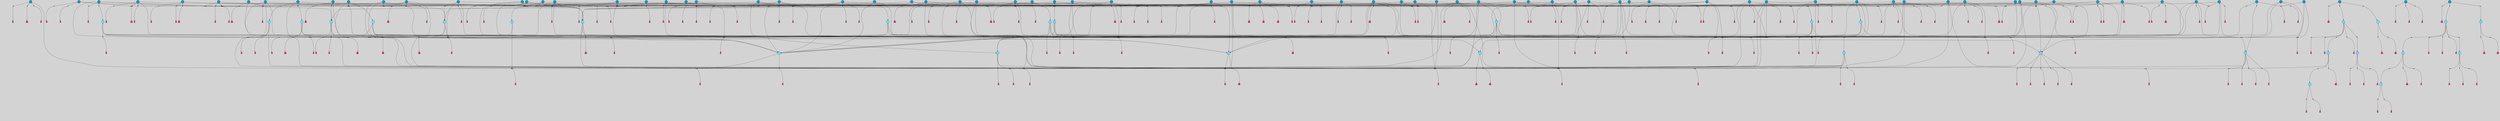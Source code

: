 // File exported with GEGELATI v1.3.1
// On the 2024-04-08 17:21:32
// With the File::TPGGraphDotExporter
digraph{
	graph[pad = "0.212, 0.055" bgcolor = lightgray]
	node[shape=circle style = filled label = ""]
		T3 [fillcolor="#66ddff"]
		T4 [fillcolor="#66ddff"]
		T7 [fillcolor="#66ddff"]
		T9 [fillcolor="#66ddff"]
		T11 [fillcolor="#66ddff"]
		T24 [fillcolor="#66ddff"]
		T27 [fillcolor="#66ddff"]
		T54 [fillcolor="#66ddff"]
		T95 [fillcolor="#66ddff"]
		T96 [fillcolor="#66ddff"]
		T111 [fillcolor="#66ddff"]
		T129 [fillcolor="#66ddff"]
		T159 [fillcolor="#1199bb"]
		T160 [fillcolor="#66ddff"]
		T176 [fillcolor="#1199bb"]
		T184 [fillcolor="#1199bb"]
		T194 [fillcolor="#1199bb"]
		T195 [fillcolor="#66ddff"]
		T210 [fillcolor="#1199bb"]
		T212 [fillcolor="#66ddff"]
		T213 [fillcolor="#1199bb"]
		T214 [fillcolor="#66ddff"]
		T215 [fillcolor="#1199bb"]
		T217 [fillcolor="#1199bb"]
		T221 [fillcolor="#1199bb"]
		T226 [fillcolor="#1199bb"]
		T232 [fillcolor="#1199bb"]
		T239 [fillcolor="#1199bb"]
		T241 [fillcolor="#1199bb"]
		T242 [fillcolor="#66ddff"]
		T244 [fillcolor="#1199bb"]
		T247 [fillcolor="#1199bb"]
		T250 [fillcolor="#1199bb"]
		T254 [fillcolor="#1199bb"]
		T258 [fillcolor="#1199bb"]
		T259 [fillcolor="#1199bb"]
		T260 [fillcolor="#1199bb"]
		T261 [fillcolor="#1199bb"]
		T264 [fillcolor="#1199bb"]
		T266 [fillcolor="#1199bb"]
		T267 [fillcolor="#1199bb"]
		T273 [fillcolor="#1199bb"]
		T274 [fillcolor="#1199bb"]
		T275 [fillcolor="#1199bb"]
		T276 [fillcolor="#1199bb"]
		T277 [fillcolor="#66ddff"]
		T278 [fillcolor="#1199bb"]
		T280 [fillcolor="#1199bb"]
		T282 [fillcolor="#66ddff"]
		T283 [fillcolor="#1199bb"]
		T286 [fillcolor="#1199bb"]
		T289 [fillcolor="#1199bb"]
		T290 [fillcolor="#1199bb"]
		T294 [fillcolor="#1199bb"]
		T300 [fillcolor="#1199bb"]
		T305 [fillcolor="#66ddff"]
		T306 [fillcolor="#1199bb"]
		T307 [fillcolor="#1199bb"]
		T316 [fillcolor="#1199bb"]
		T317 [fillcolor="#1199bb"]
		T320 [fillcolor="#1199bb"]
		T322 [fillcolor="#66ddff"]
		T323 [fillcolor="#1199bb"]
		T324 [fillcolor="#1199bb"]
		T325 [fillcolor="#1199bb"]
		T326 [fillcolor="#1199bb"]
		T327 [fillcolor="#66ddff"]
		T328 [fillcolor="#1199bb"]
		T329 [fillcolor="#66ddff"]
		T330 [fillcolor="#66ddff"]
		T331 [fillcolor="#66ddff"]
		T332 [fillcolor="#66ddff"]
		T333 [fillcolor="#1199bb"]
		T334 [fillcolor="#66ddff"]
		T335 [fillcolor="#66ddff"]
		T336 [fillcolor="#66ddff"]
		T337 [fillcolor="#66ddff"]
		T338 [fillcolor="#66ddff"]
		T340 [fillcolor="#1199bb"]
		T341 [fillcolor="#1199bb"]
		T342 [fillcolor="#1199bb"]
		T343 [fillcolor="#1199bb"]
		T344 [fillcolor="#1199bb"]
		T345 [fillcolor="#1199bb"]
		T347 [fillcolor="#1199bb"]
		T348 [fillcolor="#1199bb"]
		T349 [fillcolor="#1199bb"]
		T351 [fillcolor="#1199bb"]
		T353 [fillcolor="#1199bb"]
		T354 [fillcolor="#1199bb"]
		T356 [fillcolor="#1199bb"]
		T357 [fillcolor="#1199bb"]
		T359 [fillcolor="#1199bb"]
		T360 [fillcolor="#1199bb"]
		T361 [fillcolor="#1199bb"]
		T362 [fillcolor="#1199bb"]
		T364 [fillcolor="#1199bb"]
		T366 [fillcolor="#1199bb"]
		T367 [fillcolor="#1199bb"]
		T368 [fillcolor="#1199bb"]
		T369 [fillcolor="#1199bb"]
		T370 [fillcolor="#1199bb"]
		T371 [fillcolor="#1199bb"]
		T372 [fillcolor="#1199bb"]
		T373 [fillcolor="#1199bb"]
		T374 [fillcolor="#1199bb"]
		T375 [fillcolor="#1199bb"]
		T376 [fillcolor="#1199bb"]
		T377 [fillcolor="#1199bb"]
		T378 [fillcolor="#1199bb"]
		P2156 [fillcolor="#cccccc" shape=point] //6|
		I2156 [shape=box style=invis label="6|1&2|6#1|7&#92;n10|7&2|0#1|5&#92;n9|4&0|1#2|2&#92;n8|6&0|0#1|0&#92;n"]
		P2156 -> I2156[style=invis]
		A1798 [fillcolor="#ff3366" shape=box margin=0.03 width=0 height=0 label="3"]
		T3 -> P2156 -> A1798
		P2157 [fillcolor="#cccccc" shape=point] //3|
		I2157 [shape=box style=invis label="7|6&2|4#0|2&#92;n10|3&2|7#1|4&#92;n11|6&0|4#0|1&#92;n7|1&0|0#2|6&#92;n7|6&0|3#2|6&#92;n4|0&2|6#0|1&#92;n4|4&2|5#0|2&#92;n4|6&0|4#2|7&#92;n10|0&2|3#1|5&#92;n2|6&0|5#0|2&#92;n1|0&2|3#0|7&#92;n1|6&2|0#0|5&#92;n6|2&0|1#0|7&#92;n9|2&0|3#2|7&#92;n5|3&0|6#0|6&#92;n1|7&2|5#2|3&#92;n8|1&2|7#0|6&#92;n1|0&2|5#2|1&#92;n7|1&2|2#2|5&#92;n7|4&2|6#0|3&#92;n"]
		P2157 -> I2157[style=invis]
		A1799 [fillcolor="#ff3366" shape=box margin=0.03 width=0 height=0 label="4"]
		T3 -> P2157 -> A1799
		P2158 [fillcolor="#cccccc" shape=point] //7|
		I2158 [shape=box style=invis label="0|2&2|4#2|6&#92;n5|3&0|6#0|1&#92;n4|7&2|6#0|5&#92;n7|6&0|7#0|5&#92;n10|7&2|2#1|1&#92;n"]
		P2158 -> I2158[style=invis]
		A1800 [fillcolor="#ff3366" shape=box margin=0.03 width=0 height=0 label="4"]
		T4 -> P2158 -> A1800
		P2159 [fillcolor="#cccccc" shape=point] //0|
		I2159 [shape=box style=invis label="2|5&0|1#0|6&#92;n6|1&2|2#2|7&#92;n8|0&0|3#1|4&#92;n4|3&2|5#2|4&#92;n8|1&2|4#0|0&#92;n6|6&0|1#2|6&#92;n11|7&2|4#2|5&#92;n6|2&2|4#0|2&#92;n8|5&2|4#2|4&#92;n2|1&2|1#2|2&#92;n2|7&2|5#2|6&#92;n9|7&0|5#0|4&#92;n1|2&0|5#2|6&#92;n4|2&2|3#2|7&#92;n3|3&2|1#0|2&#92;n"]
		P2159 -> I2159[style=invis]
		A1801 [fillcolor="#ff3366" shape=box margin=0.03 width=0 height=0 label="5"]
		T4 -> P2159 -> A1801
		P2160 [fillcolor="#cccccc" shape=point] //-3|
		I2160 [shape=box style=invis label="1|6&2|7#0|7&#92;n10|2&0|7#1|3&#92;n9|6&2|7#2|2&#92;n5|3&0|7#0|7&#92;n1|6&2|3#0|0&#92;n2|3&2|3#2|2&#92;n5|1&2|6#0|6&#92;n"]
		P2160 -> I2160[style=invis]
		A1802 [fillcolor="#ff3366" shape=box margin=0.03 width=0 height=0 label="7"]
		T7 -> P2160 -> A1802
		P2161 [fillcolor="#cccccc" shape=point] //5|
		I2161 [shape=box style=invis label="0|5&2|3#0|1&#92;n0|6&2|1#2|4&#92;n6|2&2|6#0|7&#92;n7|4&0|3#0|1&#92;n5|4&0|7#1|6&#92;n9|1&0|5#2|2&#92;n6|3&2|3#1|7&#92;n11|7&2|4#1|6&#92;n2|5&0|1#0|0&#92;n4|7&0|0#0|2&#92;n6|2&0|6#0|0&#92;n2|1&2|6#2|4&#92;n10|0&2|0#1|0&#92;n6|6&2|4#0|6&#92;n"]
		P2161 -> I2161[style=invis]
		A1803 [fillcolor="#ff3366" shape=box margin=0.03 width=0 height=0 label="8"]
		T7 -> P2161 -> A1803
		P2162 [fillcolor="#cccccc" shape=point] //-6|
		I2162 [shape=box style=invis label="11|1&0|7#2|0&#92;n10|4&0|1#1|0&#92;n4|3&2|4#2|1&#92;n0|5&2|0#0|0&#92;n6|1&0|0#0|3&#92;n8|2&2|0#0|4&#92;n11|4&2|0#1|6&#92;n7|0&2|6#2|3&#92;n5|3&2|6#2|0&#92;n2|0&2|0#0|4&#92;n"]
		P2162 -> I2162[style=invis]
		A1804 [fillcolor="#ff3366" shape=box margin=0.03 width=0 height=0 label="9"]
		T9 -> P2162 -> A1804
		P2163 [fillcolor="#cccccc" shape=point] //2|
		I2163 [shape=box style=invis label="6|3&2|7#1|4&#92;n8|6&0|0#2|5&#92;n2|1&0|2#0|3&#92;n8|7&0|6#0|4&#92;n2|1&2|0#0|1&#92;n0|0&2|2#2|3&#92;n6|6&0|7#2|1&#92;n6|1&0|7#2|6&#92;n5|4&2|7#0|4&#92;n0|3&0|4#2|0&#92;n11|0&2|0#2|5&#92;n4|5&2|5#2|4&#92;n5|7&0|6#0|4&#92;n9|7&2|5#0|3&#92;n5|4&2|1#0|3&#92;n5|3&0|1#1|7&#92;n0|4&0|3#2|5&#92;n"]
		P2163 -> I2163[style=invis]
		A1805 [fillcolor="#ff3366" shape=box margin=0.03 width=0 height=0 label="10"]
		T9 -> P2163 -> A1805
		P2164 [fillcolor="#cccccc" shape=point] //6|
		I2164 [shape=box style=invis label="3|0&2|7#2|2&#92;n3|2&0|4#2|5&#92;n5|1&0|2#1|0&#92;n8|7&0|1#2|0&#92;n8|5&0|3#0|6&#92;n0|2&0|2#2|3&#92;n1|5&2|5#0|5&#92;n5|6&0|6#0|7&#92;n6|7&0|0#2|6&#92;n1|2&2|3#0|0&#92;n7|7&2|3#0|4&#92;n0|7&2|7#0|6&#92;n1|0&2|2#2|7&#92;n4|4&0|1#0|0&#92;n"]
		P2164 -> I2164[style=invis]
		A1806 [fillcolor="#ff3366" shape=box margin=0.03 width=0 height=0 label="11"]
		T11 -> P2164 -> A1806
		P2165 [fillcolor="#cccccc" shape=point] //-4|
		I2165 [shape=box style=invis label="4|1&0|4#2|6&#92;n1|2&2|2#2|0&#92;n1|2&2|0#0|6&#92;n8|4&2|3#2|5&#92;n5|5&2|1#1|0&#92;n"]
		P2165 -> I2165[style=invis]
		A1807 [fillcolor="#ff3366" shape=box margin=0.03 width=0 height=0 label="12"]
		T11 -> P2165 -> A1807
		P2166 [fillcolor="#cccccc" shape=point] //-3|
		I2166 [shape=box style=invis label="8|1&2|3#0|5&#92;n0|6&0|5#0|5&#92;n3|7&2|1#0|6&#92;n3|5&0|1#0|0&#92;n9|5&2|0#0|4&#92;n3|5&0|2#0|3&#92;n10|6&2|4#1|0&#92;n9|4&2|7#2|6&#92;n1|7&2|5#2|2&#92;n"]
		P2166 -> I2166[style=invis]
		A1808 [fillcolor="#ff3366" shape=box margin=0.03 width=0 height=0 label="5"]
		T4 -> P2166 -> A1808
		P2167 [fillcolor="#cccccc" shape=point] //1|
		I2167 [shape=box style=invis label="5|1&0|6#2|7&#92;n2|4&0|4#2|2&#92;n0|6&0|5#0|4&#92;n10|6&2|5#1|6&#92;n9|3&0|1#1|7&#92;n10|3&2|2#1|0&#92;n5|0&0|0#2|1&#92;n11|3&2|3#1|5&#92;n10|3&0|1#1|0&#92;n2|4&0|1#0|1&#92;n0|2&0|3#2|4&#92;n9|2&2|1#2|5&#92;n11|7&2|6#2|6&#92;n"]
		P2167 -> I2167[style=invis]
		T24 -> P2167 -> T7
		P2168 [fillcolor="#cccccc" shape=point] //5|
		I2168 [shape=box style=invis label="3|0&2|0#0|1&#92;n3|0&0|7#0|1&#92;n5|3&0|2#2|6&#92;n4|4&2|4#2|6&#92;n11|2&0|7#1|6&#92;n2|7&2|2#2|5&#92;n9|3&2|6#2|7&#92;n7|7&0|0#0|4&#92;n6|1&2|4#2|3&#92;n5|4&2|0#1|6&#92;n1|3&0|7#0|4&#92;n"]
		P2168 -> I2168[style=invis]
		A1809 [fillcolor="#ff3366" shape=box margin=0.03 width=0 height=0 label="7"]
		T24 -> P2168 -> A1809
		P2169 [fillcolor="#cccccc" shape=point] //-2|
		I2169 [shape=box style=invis label="4|1&0|4#0|3&#92;n4|2&0|5#2|0&#92;n5|5&2|6#0|5&#92;n1|4&0|1#0|2&#92;n6|3&2|7#1|5&#92;n0|4&2|0#0|3&#92;n8|5&2|5#1|2&#92;n10|7&2|7#1|1&#92;n3|4&0|0#2|1&#92;n3|6&2|5#2|5&#92;n8|3&0|1#0|7&#92;n10|0&2|7#1|3&#92;n4|1&2|4#0|1&#92;n9|3&2|0#0|4&#92;n3|6&2|0#0|4&#92;n1|2&0|6#2|1&#92;n4|0&2|1#2|2&#92;n"]
		P2169 -> I2169[style=invis]
		A1810 [fillcolor="#ff3366" shape=box margin=0.03 width=0 height=0 label="14"]
		T24 -> P2169 -> A1810
		P2170 [fillcolor="#cccccc" shape=point] //2|
		I2170 [shape=box style=invis label="9|1&2|3#0|1&#92;n5|2&2|0#2|4&#92;n3|6&2|5#2|7&#92;n7|0&2|5#0|4&#92;n1|2&0|3#0|5&#92;n7|3&2|7#0|0&#92;n"]
		P2170 -> I2170[style=invis]
		A1811 [fillcolor="#ff3366" shape=box margin=0.03 width=0 height=0 label="2"]
		T27 -> P2170 -> A1811
		P2171 [fillcolor="#cccccc" shape=point] //-6|
		I2171 [shape=box style=invis label="7|5&0|4#0|4&#92;n11|0&2|5#2|1&#92;n"]
		P2171 -> I2171[style=invis]
		A1812 [fillcolor="#ff3366" shape=box margin=0.03 width=0 height=0 label="3"]
		T27 -> P2171 -> A1812
		T27 -> P2157
		T27 -> P2159
		P2172 [fillcolor="#cccccc" shape=point] //0|
		I2172 [shape=box style=invis label="4|0&0|3#2|7&#92;n10|2&0|3#1|7&#92;n3|5&0|2#0|3&#92;n4|5&0|0#2|1&#92;n10|7&2|0#1|2&#92;n5|3&2|3#1|6&#92;n9|5&2|0#0|4&#92;n5|4&2|7#0|2&#92;n10|3&2|7#1|4&#92;n7|2&0|1#2|6&#92;n8|6&0|5#0|5&#92;n8|7&2|3#0|5&#92;n2|6&2|4#0|0&#92;n"]
		P2172 -> I2172[style=invis]
		A1813 [fillcolor="#ff3366" shape=box margin=0.03 width=0 height=0 label="5"]
		T27 -> P2172 -> A1813
		P2173 [fillcolor="#cccccc" shape=point] //8|
		I2173 [shape=box style=invis label="9|0&0|1#2|0&#92;n10|1&2|5#1|4&#92;n8|2&2|6#0|4&#92;n2|4&2|5#2|3&#92;n4|2&2|2#0|2&#92;n7|5&0|2#0|0&#92;n8|2&2|1#1|3&#92;n8|7&0|7#2|1&#92;n1|1&0|0#0|7&#92;n5|6&2|5#1|0&#92;n6|6&2|5#0|0&#92;n11|4&0|3#2|6&#92;n4|2&2|4#0|7&#92;n5|6&0|1#2|0&#92;n11|3&0|2#0|7&#92;n"]
		P2173 -> I2173[style=invis]
		A1814 [fillcolor="#ff3366" shape=box margin=0.03 width=0 height=0 label="6"]
		T54 -> P2173 -> A1814
		T54 -> P2168
		P2174 [fillcolor="#cccccc" shape=point] //-10|
		I2174 [shape=box style=invis label="3|6&0|0#0|4&#92;n4|1&2|4#0|1&#92;n5|1&0|1#0|4&#92;n5|5&2|6#0|5&#92;n6|5&0|6#0|3&#92;n11|1&2|0#0|1&#92;n0|7&2|0#0|3&#92;n1|2&0|6#0|1&#92;n8|0&0|4#2|0&#92;n0|4&0|7#2|7&#92;n7|0&2|7#1|3&#92;n3|1&0|5#2|5&#92;n5|1&0|4#0|3&#92;n2|2&0|2#0|0&#92;n8|3&0|1#0|7&#92;n3|0&0|3#0|5&#92;n7|2&0|5#2|0&#92;n6|3&2|7#1|5&#92;n4|7&2|7#2|1&#92;n"]
		P2174 -> I2174[style=invis]
		A1815 [fillcolor="#ff3366" shape=box margin=0.03 width=0 height=0 label="14"]
		T54 -> P2174 -> A1815
		T54 -> P2161
		P2175 [fillcolor="#cccccc" shape=point] //4|
		I2175 [shape=box style=invis label="4|3&0|6#0|3&#92;n5|7&2|3#2|2&#92;n5|6&0|7#1|2&#92;n1|4&2|6#0|3&#92;n8|4&2|1#2|5&#92;n9|5&2|4#1|4&#92;n2|4&0|5#0|7&#92;n10|0&0|6#1|3&#92;n3|0&0|6#0|2&#92;n2|7&2|7#2|6&#92;n5|2&0|5#1|5&#92;n10|4&2|5#1|7&#92;n4|0&0|4#2|4&#92;n11|1&0|4#2|6&#92;n10|6&2|0#1|4&#92;n9|7&0|3#1|4&#92;n4|5&2|7#0|6&#92;n11|5&2|6#2|3&#92;n0|3&0|5#0|1&#92;n"]
		P2175 -> I2175[style=invis]
		A1816 [fillcolor="#ff3366" shape=box margin=0.03 width=0 height=0 label="13"]
		T95 -> P2175 -> A1816
		P2176 [fillcolor="#cccccc" shape=point] //8|
		I2176 [shape=box style=invis label="9|7&0|5#2|5&#92;n3|3&2|3#0|2&#92;n9|5&2|2#1|0&#92;n2|3&0|6#0|3&#92;n4|4&2|5#2|7&#92;n11|3&2|0#1|5&#92;n6|6&2|1#2|2&#92;n4|6&0|1#2|2&#92;n2|5&2|7#2|2&#92;n7|7&2|2#2|3&#92;n6|5&0|3#2|6&#92;n6|7&0|6#0|2&#92;n"]
		P2176 -> I2176[style=invis]
		A1817 [fillcolor="#ff3366" shape=box margin=0.03 width=0 height=0 label="14"]
		T95 -> P2176 -> A1817
		P2177 [fillcolor="#cccccc" shape=point] //2|
		I2177 [shape=box style=invis label="4|1&0|4#2|6&#92;n5|5&2|1#1|0&#92;n1|0&2|0#0|6&#92;n8|4&2|3#2|5&#92;n"]
		P2177 -> I2177[style=invis]
		T95 -> P2177 -> T11
		P2178 [fillcolor="#cccccc" shape=point] //-9|
		I2178 [shape=box style=invis label="2|0&2|0#2|1&#92;n4|4&2|4#2|6&#92;n9|1&0|3#1|7&#92;n5|3&0|2#2|6&#92;n2|7&2|2#2|5&#92;n5|4&2|0#1|6&#92;n3|0&0|7#0|1&#92;n1|3&0|7#0|4&#92;n11|6&2|2#0|7&#92;n7|7&0|0#0|4&#92;n11|0&0|7#1|6&#92;n9|3&2|6#2|7&#92;n"]
		P2178 -> I2178[style=invis]
		A1818 [fillcolor="#ff3366" shape=box margin=0.03 width=0 height=0 label="7"]
		T95 -> P2178 -> A1818
		P2179 [fillcolor="#cccccc" shape=point] //-8|
		I2179 [shape=box style=invis label="7|5&0|4#2|4&#92;n"]
		P2179 -> I2179[style=invis]
		A1819 [fillcolor="#ff3366" shape=box margin=0.03 width=0 height=0 label="3"]
		T95 -> P2179 -> A1819
		P2180 [fillcolor="#cccccc" shape=point] //6|
		I2180 [shape=box style=invis label="0|5&2|3#0|1&#92;n0|6&2|1#2|4&#92;n9|1&0|5#2|2&#92;n7|4&0|3#0|1&#92;n5|4&0|7#1|6&#92;n2|5&0|1#0|0&#92;n6|3&2|3#1|7&#92;n11|7&2|4#1|6&#92;n6|2&2|6#0|1&#92;n4|7&0|0#0|2&#92;n6|2&0|6#0|0&#92;n9|1&2|6#2|4&#92;n10|0&2|0#1|0&#92;n6|6&2|4#0|6&#92;n"]
		P2180 -> I2180[style=invis]
		A1820 [fillcolor="#ff3366" shape=box margin=0.03 width=0 height=0 label="8"]
		T96 -> P2180 -> A1820
		P2181 [fillcolor="#cccccc" shape=point] //5|
		I2181 [shape=box style=invis label="10|4&0|1#1|0&#92;n4|3&2|4#2|1&#92;n2|0&2|0#0|4&#92;n6|1&0|0#0|3&#92;n8|2&2|0#0|4&#92;n0|0&0|0#0|0&#92;n11|4&2|0#1|6&#92;n7|0&2|6#2|3&#92;n5|3&2|6#2|0&#92;n0|0&2|0#0|0&#92;n"]
		P2181 -> I2181[style=invis]
		A1821 [fillcolor="#ff3366" shape=box margin=0.03 width=0 height=0 label="9"]
		T96 -> P2181 -> A1821
		T96 -> P2156
		P2182 [fillcolor="#cccccc" shape=point] //1|
		I2182 [shape=box style=invis label="5|4&0|7#1|6&#92;n0|6&2|1#2|4&#92;n7|4&0|3#0|1&#92;n0|5&2|3#0|1&#92;n9|1&0|5#2|2&#92;n6|3&2|3#1|7&#92;n11|7&2|4#1|6&#92;n2|5&0|1#0|0&#92;n7|5&2|3#1|1&#92;n4|7&0|0#0|2&#92;n6|2&0|6#0|0&#92;n2|1&2|6#2|4&#92;n10|0&2|7#1|0&#92;n6|6&2|4#0|6&#92;n"]
		P2182 -> I2182[style=invis]
		A1822 [fillcolor="#ff3366" shape=box margin=0.03 width=0 height=0 label="8"]
		T96 -> P2182 -> A1822
		T96 -> P2166
		P2183 [fillcolor="#cccccc" shape=point] //-5|
		I2183 [shape=box style=invis label="0|0&2|3#0|2&#92;n10|5&0|6#1|3&#92;n7|3&0|6#2|3&#92;n3|4&0|6#0|6&#92;n10|5&0|2#1|1&#92;n5|0&0|1#0|3&#92;n6|6&2|5#1|5&#92;n7|4&0|2#1|7&#92;n5|7&0|1#2|5&#92;n1|5&0|0#0|3&#92;n7|5&2|1#2|6&#92;n9|0&0|2#0|0&#92;n4|0&2|4#0|0&#92;n4|6&0|0#2|3&#92;n3|1&0|6#2|5&#92;n7|7&2|1#2|3&#92;n9|4&2|2#0|6&#92;n"]
		P2183 -> I2183[style=invis]
		T111 -> P2183 -> T9
		P2184 [fillcolor="#cccccc" shape=point] //7|
		I2184 [shape=box style=invis label="7|4&2|1#2|0&#92;n4|1&2|4#2|3&#92;n5|0&2|0#2|2&#92;n6|1&2|4#2|6&#92;n"]
		P2184 -> I2184[style=invis]
		A1823 [fillcolor="#ff3366" shape=box margin=0.03 width=0 height=0 label="9"]
		T111 -> P2184 -> A1823
		P2185 [fillcolor="#cccccc" shape=point] //2|
		I2185 [shape=box style=invis label="3|0&2|0#0|1&#92;n11|2&0|7#1|6&#92;n8|7&2|4#0|5&#92;n5|3&0|2#2|6&#92;n4|4&2|4#2|6&#92;n3|0&0|7#0|1&#92;n2|7&2|2#2|5&#92;n9|3&2|6#2|7&#92;n7|7&0|0#0|4&#92;n6|1&2|4#1|3&#92;n5|4&2|0#1|6&#92;n1|3&0|7#0|4&#92;n"]
		P2185 -> I2185[style=invis]
		A1824 [fillcolor="#ff3366" shape=box margin=0.03 width=0 height=0 label="7"]
		T111 -> P2185 -> A1824
		T111 -> P2162
		T129 -> P2173
		T129 -> P2168
		P2186 [fillcolor="#cccccc" shape=point] //10|
		I2186 [shape=box style=invis label="4|5&2|7#2|1&#92;n1|7&2|3#0|6&#92;n3|5&2|2#0|3&#92;n10|3&0|7#1|4&#92;n7|1&0|4#2|6&#92;n10|2&0|3#1|7&#92;n9|5&2|0#0|4&#92;n4|0&0|3#2|7&#92;n11|4&2|6#1|2&#92;n5|4&2|7#0|2&#92;n2|6&2|4#0|0&#92;n6|5&0|7#2|1&#92;n5|3&2|3#1|6&#92;n10|7&2|0#1|2&#92;n"]
		P2186 -> I2186[style=invis]
		A1825 [fillcolor="#ff3366" shape=box margin=0.03 width=0 height=0 label="5"]
		T129 -> P2186 -> A1825
		P2187 [fillcolor="#cccccc" shape=point] //5|
		I2187 [shape=box style=invis label="9|4&2|3#1|3&#92;n0|4&2|4#0|5&#92;n6|1&2|6#2|5&#92;n4|0&0|5#2|0&#92;n"]
		P2187 -> I2187[style=invis]
		A1826 [fillcolor="#ff3366" shape=box margin=0.03 width=0 height=0 label="7"]
		T129 -> P2187 -> A1826
		P2188 [fillcolor="#cccccc" shape=point] //6|
		I2188 [shape=box style=invis label="9|4&2|7#0|6&#92;n8|4&0|1#1|0&#92;n1|3&0|0#2|1&#92;n2|4&0|6#2|2&#92;n5|1&2|5#0|7&#92;n3|0&0|3#2|6&#92;n2|2&2|6#0|2&#92;n8|4&0|4#2|2&#92;n5|1&2|4#0|3&#92;n9|4&0|6#0|6&#92;n5|0&2|2#1|5&#92;n11|7&0|0#1|1&#92;n0|4&0|3#0|3&#92;n7|7&2|4#2|5&#92;n1|5&0|1#2|1&#92;n"]
		P2188 -> I2188[style=invis]
		A1827 [fillcolor="#ff3366" shape=box margin=0.03 width=0 height=0 label="1"]
		T129 -> P2188 -> A1827
		P2189 [fillcolor="#cccccc" shape=point] //7|
		I2189 [shape=box style=invis label="7|0&2|1#2|0&#92;n9|7&2|1#1|7&#92;n8|2&0|1#1|0&#92;n6|6&0|2#1|1&#92;n2|2&0|5#0|0&#92;n5|7&0|0#2|1&#92;n5|1&2|5#1|5&#92;n4|7&2|4#2|3&#92;n10|5&2|2#1|5&#92;n1|3&2|2#2|0&#92;n10|2&2|6#1|5&#92;n"]
		P2189 -> I2189[style=invis]
		A1828 [fillcolor="#ff3366" shape=box margin=0.03 width=0 height=0 label="1"]
		T159 -> P2189 -> A1828
		P2190 [fillcolor="#cccccc" shape=point] //7|
		I2190 [shape=box style=invis label="7|4&2|7#0|4&#92;n4|6&0|1#2|5&#92;n2|1&2|3#0|0&#92;n4|3&2|0#0|1&#92;n0|0&2|7#2|7&#92;n7|7&0|5#2|3&#92;n5|0&2|1#2|2&#92;n10|0&0|4#1|2&#92;n4|4&0|7#0|0&#92;n6|7&0|2#0|1&#92;n1|4&2|5#0|4&#92;n"]
		P2190 -> I2190[style=invis]
		A1829 [fillcolor="#ff3366" shape=box margin=0.03 width=0 height=0 label="0"]
		T159 -> P2190 -> A1829
		P2191 [fillcolor="#cccccc" shape=point] //5|
		I2191 [shape=box style=invis label="0|5&2|3#0|1&#92;n0|6&2|1#2|4&#92;n6|2&2|6#0|7&#92;n9|0&2|7#1|1&#92;n7|4&0|3#0|1&#92;n11|7&2|4#1|6&#92;n9|1&0|5#2|2&#92;n5|4&0|7#1|6&#92;n2|5&0|1#0|0&#92;n4|7&0|0#0|2&#92;n6|2&0|6#0|0&#92;n2|1&2|6#2|4&#92;n10|0&0|0#1|0&#92;n6|6&2|4#0|6&#92;n"]
		P2191 -> I2191[style=invis]
		T159 -> P2191 -> T129
		T160 -> P2175
		T160 -> P2178
		P2192 [fillcolor="#cccccc" shape=point] //5|
		I2192 [shape=box style=invis label="6|0&2|7#2|7&#92;n3|6&2|6#2|6&#92;n6|3&0|5#1|2&#92;n"]
		P2192 -> I2192[style=invis]
		A1830 [fillcolor="#ff3366" shape=box margin=0.03 width=0 height=0 label="3"]
		T160 -> P2192 -> A1830
		P2193 [fillcolor="#cccccc" shape=point] //-2|
		I2193 [shape=box style=invis label="11|7&2|0#1|7&#92;n4|3&0|1#2|5&#92;n0|4&2|4#2|7&#92;n1|6&0|0#0|4&#92;n4|0&0|0#0|5&#92;n0|6&2|3#2|0&#92;n9|6&2|5#1|3&#92;n0|7&2|1#2|5&#92;n4|4&0|5#0|1&#92;n10|4&0|0#1|0&#92;n"]
		P2193 -> I2193[style=invis]
		A1831 [fillcolor="#ff3366" shape=box margin=0.03 width=0 height=0 label="12"]
		T160 -> P2193 -> A1831
		T160 -> P2168
		P2194 [fillcolor="#cccccc" shape=point] //3|
		I2194 [shape=box style=invis label="4|7&0|7#2|7&#92;n11|5&2|6#0|2&#92;n5|5&2|6#2|0&#92;n3|2&0|6#0|3&#92;n10|2&2|5#1|5&#92;n9|4&2|3#1|5&#92;n2|5&2|7#2|4&#92;n11|3&2|5#1|0&#92;n7|0&0|7#2|1&#92;n1|2&0|5#0|1&#92;n"]
		P2194 -> I2194[style=invis]
		A1832 [fillcolor="#ff3366" shape=box margin=0.03 width=0 height=0 label="5"]
		T176 -> P2194 -> A1832
		P2195 [fillcolor="#cccccc" shape=point] //2|
		I2195 [shape=box style=invis label="7|1&0|6#0|1&#92;n5|2&2|5#1|6&#92;n10|1&2|1#1|1&#92;n4|7&0|4#2|2&#92;n11|7&0|4#2|7&#92;n5|0&0|5#1|7&#92;n8|2&0|5#2|4&#92;n10|0&2|6#1|6&#92;n5|1&0|1#2|3&#92;n1|6&2|0#0|1&#92;n9|6&2|2#1|4&#92;n3|4&2|3#0|0&#92;n10|1&0|1#1|0&#92;n2|2&0|1#2|1&#92;n3|1&2|7#0|3&#92;n"]
		P2195 -> I2195[style=invis]
		A1833 [fillcolor="#ff3366" shape=box margin=0.03 width=0 height=0 label="10"]
		T176 -> P2195 -> A1833
		P2196 [fillcolor="#cccccc" shape=point] //-1|
		I2196 [shape=box style=invis label="1|7&2|1#0|6&#92;n8|1&2|3#0|5&#92;n10|6&2|7#1|0&#92;n1|7&2|5#0|2&#92;n0|3&0|3#2|2&#92;n3|5&0|1#0|0&#92;n3|5&0|2#0|3&#92;n1|5&2|0#0|4&#92;n5|7&2|2#2|5&#92;n4|0&2|3#0|3&#92;n"]
		P2196 -> I2196[style=invis]
		T176 -> P2196 -> T3
		P2197 [fillcolor="#cccccc" shape=point] //-3|
		I2197 [shape=box style=invis label="6|3&2|4#1|4&#92;n5|3&0|1#1|7&#92;n2|1&0|2#2|3&#92;n8|7&0|6#0|4&#92;n2|1&2|0#0|1&#92;n0|0&2|2#2|3&#92;n6|1&0|7#2|6&#92;n5|7&0|2#0|4&#92;n0|3&0|4#2|0&#92;n11|0&2|0#2|5&#92;n6|0&2|0#1|4&#92;n8|6&0|2#2|5&#92;n5|4&2|1#0|3&#92;n9|7&2|5#0|3&#92;n5|4&2|7#0|4&#92;n"]
		P2197 -> I2197[style=invis]
		A1834 [fillcolor="#ff3366" shape=box margin=0.03 width=0 height=0 label="10"]
		T176 -> P2197 -> A1834
		P2198 [fillcolor="#cccccc" shape=point] //4|
		I2198 [shape=box style=invis label="7|1&0|6#0|1&#92;n5|2&2|5#1|6&#92;n10|1&2|1#1|1&#92;n9|6&2|2#1|4&#92;n4|7&0|4#2|2&#92;n9|6&0|4#1|1&#92;n10|0&2|6#1|6&#92;n5|1&0|1#2|3&#92;n1|6&2|0#0|1&#92;n8|2&0|5#2|4&#92;n3|4&2|3#0|0&#92;n10|1&0|5#1|0&#92;n2|2&0|1#2|1&#92;n3|1&2|7#0|3&#92;n"]
		P2198 -> I2198[style=invis]
		A1835 [fillcolor="#ff3366" shape=box margin=0.03 width=0 height=0 label="10"]
		T176 -> P2198 -> A1835
		P2199 [fillcolor="#cccccc" shape=point] //-5|
		I2199 [shape=box style=invis label="10|6&2|5#1|6&#92;n9|3&0|1#1|7&#92;n2|4&0|1#0|1&#92;n11|3&0|7#1|6&#92;n5|1&0|6#2|7&#92;n8|0&0|0#0|1&#92;n0|6&0|7#0|4&#92;n6|7&2|6#2|6&#92;n11|0&2|3#0|5&#92;n"]
		P2199 -> I2199[style=invis]
		T184 -> P2199 -> T7
		P2200 [fillcolor="#cccccc" shape=point] //-9|
		I2200 [shape=box style=invis label="10|3&0|5#1|7&#92;n9|0&2|4#1|3&#92;n"]
		P2200 -> I2200[style=invis]
		A1836 [fillcolor="#ff3366" shape=box margin=0.03 width=0 height=0 label="3"]
		T184 -> P2200 -> A1836
		P2201 [fillcolor="#cccccc" shape=point] //-6|
		I2201 [shape=box style=invis label="3|5&0|0#0|2&#92;n6|6&2|1#2|6&#92;n4|6&0|1#2|5&#92;n7|1&0|6#1|3&#92;n11|1&2|4#0|5&#92;n1|2&0|1#2|3&#92;n4|3&0|5#2|4&#92;n4|0&0|5#2|0&#92;n8|5&2|4#2|4&#92;n2|4&0|1#0|6&#92;n5|1&2|4#0|0&#92;n3|3&2|1#0|2&#92;n9|7&0|5#0|4&#92;n2|2&0|6#2|0&#92;n7|1&2|2#2|2&#92;n"]
		P2201 -> I2201[style=invis]
		A1837 [fillcolor="#ff3366" shape=box margin=0.03 width=0 height=0 label="5"]
		T184 -> P2201 -> A1837
		P2202 [fillcolor="#cccccc" shape=point] //3|
		I2202 [shape=box style=invis label="7|2&0|2#2|4&#92;n0|4&0|6#2|7&#92;n9|0&0|1#2|2&#92;n8|6&0|0#1|0&#92;n"]
		P2202 -> I2202[style=invis]
		A1838 [fillcolor="#ff3366" shape=box margin=0.03 width=0 height=0 label="3"]
		T184 -> P2202 -> A1838
		T184 -> P2194
		P2203 [fillcolor="#cccccc" shape=point] //-2|
		I2203 [shape=box style=invis label="1|0&0|3#0|3&#92;n2|7&0|4#0|4&#92;n11|6&2|1#1|4&#92;n6|1&2|5#0|0&#92;n2|0&2|0#0|6&#92;n1|3&2|1#0|4&#92;n"]
		P2203 -> I2203[style=invis]
		A1839 [fillcolor="#ff3366" shape=box margin=0.03 width=0 height=0 label="2"]
		T194 -> P2203 -> A1839
		P2204 [fillcolor="#cccccc" shape=point] //3|
		I2204 [shape=box style=invis label="5|4&2|7#0|4&#92;n0|4&0|3#2|5&#92;n8|6&0|0#2|5&#92;n2|1&0|2#0|3&#92;n9|7&0|6#0|4&#92;n0|0&2|2#2|3&#92;n6|6&0|7#2|1&#92;n6|1&0|7#2|6&#92;n0|3&0|4#2|0&#92;n11|0&2|0#2|5&#92;n4|5&2|5#2|4&#92;n5|3&0|1#1|7&#92;n9|7&2|2#0|3&#92;n5|4&2|1#0|3&#92;n5|0&0|6#0|4&#92;n0|0&0|1#2|0&#92;n"]
		P2204 -> I2204[style=invis]
		A1840 [fillcolor="#ff3366" shape=box margin=0.03 width=0 height=0 label="10"]
		T194 -> P2204 -> A1840
		T194 -> P2196
		P2205 [fillcolor="#cccccc" shape=point] //10|
		I2205 [shape=box style=invis label="6|1&2|4#2|3&#92;n3|0&0|7#0|1&#92;n5|3&0|2#2|6&#92;n4|4&0|4#2|6&#92;n5|4&2|0#1|6&#92;n10|5&0|6#1|5&#92;n2|5&2|1#2|2&#92;n1|3&0|7#0|4&#92;n3|0&2|0#0|1&#92;n11|2&0|5#1|6&#92;n9|3&2|6#2|7&#92;n7|7&0|0#0|4&#92;n"]
		P2205 -> I2205[style=invis]
		A1841 [fillcolor="#ff3366" shape=box margin=0.03 width=0 height=0 label="7"]
		T194 -> P2205 -> A1841
		P2206 [fillcolor="#cccccc" shape=point] //5|
		I2206 [shape=box style=invis label="3|0&2|0#2|1&#92;n3|0&0|7#0|1&#92;n5|3&0|2#2|6&#92;n4|4&2|4#2|6&#92;n5|4&2|0#1|6&#92;n2|7&2|2#2|5&#92;n1|3&0|7#0|4&#92;n11|6&2|2#0|7&#92;n7|7&0|0#0|4&#92;n6|1&2|4#2|3&#92;n11|0&0|7#1|6&#92;n9|3&2|6#2|7&#92;n"]
		P2206 -> I2206[style=invis]
		A1842 [fillcolor="#ff3366" shape=box margin=0.03 width=0 height=0 label="7"]
		T195 -> P2206 -> A1842
		P2207 [fillcolor="#cccccc" shape=point] //4|
		I2207 [shape=box style=invis label="7|1&0|6#0|1&#92;n6|7&2|7#1|7&#92;n10|1&2|1#1|1&#92;n9|6&2|2#1|4&#92;n4|7&0|4#2|2&#92;n9|6&0|5#1|1&#92;n10|0&2|6#1|6&#92;n5|1&0|1#2|3&#92;n10|1&0|5#1|0&#92;n3|4&2|3#0|0&#92;n8|2&0|5#2|4&#92;n1|6&2|0#0|0&#92;n2|3&0|1#2|6&#92;n5|2&2|2#1|6&#92;n2|2&0|1#2|1&#92;n3|1&2|7#0|3&#92;n6|7&2|3#0|4&#92;n"]
		P2207 -> I2207[style=invis]
		A1843 [fillcolor="#ff3366" shape=box margin=0.03 width=0 height=0 label="10"]
		T195 -> P2207 -> A1843
		P2208 [fillcolor="#cccccc" shape=point] //-4|
		I2208 [shape=box style=invis label="0|4&0|0#2|7&#92;n8|5&2|4#2|4&#92;n4|3&2|5#2|4&#92;n11|7&2|2#2|5&#92;n6|5&2|2#2|7&#92;n3|2&0|7#0|7&#92;n3|3&2|1#0|3&#92;n2|6&0|3#2|5&#92;n0|1&2|6#2|2&#92;n8|2&0|0#1|6&#92;n0|7&0|5#0|4&#92;n9|5&0|3#2|7&#92;n2|7&2|5#2|6&#92;n9|0&2|0#0|1&#92;n1|2&2|4#0|2&#92;n"]
		P2208 -> I2208[style=invis]
		T195 -> P2208 -> T27
		T195 -> P2190
		T210 -> P2190
		T210 -> P2168
		P2209 [fillcolor="#cccccc" shape=point] //6|
		I2209 [shape=box style=invis label="10|4&2|6#1|2&#92;n8|4&0|1#1|0&#92;n0|4&2|6#0|0&#92;n8|4&2|5#2|1&#92;n7|5&2|5#1|0&#92;n3|6&0|6#2|2&#92;n1|7&0|7#0|5&#92;n2|0&0|7#2|4&#92;n2|6&2|2#0|0&#92;n0|7&2|7#0|7&#92;n11|6&0|4#2|2&#92;n5|5&0|0#0|1&#92;n10|1&0|0#1|0&#92;n7|3&0|1#2|5&#92;n9|2&2|7#1|5&#92;n9|4&2|6#2|7&#92;n1|6&2|4#2|2&#92;n3|3&2|2#0|7&#92;n1|6&2|0#0|0&#92;n6|4&2|6#1|0&#92;n"]
		P2209 -> I2209[style=invis]
		A1844 [fillcolor="#ff3366" shape=box margin=0.03 width=0 height=0 label="1"]
		T210 -> P2209 -> A1844
		P2210 [fillcolor="#cccccc" shape=point] //2|
		I2210 [shape=box style=invis label="4|5&2|7#2|1&#92;n1|7&2|3#0|6&#92;n3|5&2|2#0|3&#92;n10|3&2|7#1|4&#92;n7|1&0|4#2|6&#92;n4|0&0|3#2|7&#92;n9|5&2|0#0|4&#92;n10|2&0|3#1|7&#92;n11|4&2|6#1|2&#92;n10|3&2|1#1|6&#92;n5|4&2|7#0|2&#92;n2|6&2|4#0|0&#92;n6|5&0|7#2|1&#92;n5|3&2|3#1|6&#92;n10|7&2|0#1|2&#92;n"]
		P2210 -> I2210[style=invis]
		A1845 [fillcolor="#ff3366" shape=box margin=0.03 width=0 height=0 label="5"]
		T210 -> P2210 -> A1845
		P2211 [fillcolor="#cccccc" shape=point] //9|
		I2211 [shape=box style=invis label="11|0&2|0#1|1&#92;n3|6&0|6#0|0&#92;n1|4&0|0#2|4&#92;n7|5&2|2#1|3&#92;n11|7&2|6#1|7&#92;n5|2&0|6#1|5&#92;n9|5&0|6#0|3&#92;n2|2&2|7#0|5&#92;n9|3&2|2#2|0&#92;n11|0&2|7#0|1&#92;n1|1&2|0#0|1&#92;n6|6&0|6#1|2&#92;n9|7&0|1#0|3&#92;n2|0&2|4#2|5&#92;n2|4&2|2#0|0&#92;n6|1&2|1#1|7&#92;n10|7&2|5#1|6&#92;n11|5&2|7#2|4&#92;n"]
		P2211 -> I2211[style=invis]
		A1846 [fillcolor="#ff3366" shape=box margin=0.03 width=0 height=0 label="1"]
		T210 -> P2211 -> A1846
		P2212 [fillcolor="#cccccc" shape=point] //6|
		I2212 [shape=box style=invis label="9|4&2|7#0|6&#92;n8|4&0|1#1|0&#92;n1|3&0|0#2|1&#92;n2|4&0|6#2|2&#92;n5|1&2|5#0|7&#92;n3|0&0|3#2|6&#92;n2|2&2|6#0|2&#92;n8|4&0|4#2|2&#92;n5|1&2|4#0|3&#92;n9|4&0|6#0|6&#92;n5|0&2|2#1|5&#92;n11|7&0|0#1|1&#92;n0|4&0|3#0|3&#92;n7|7&2|4#2|5&#92;n1|5&0|1#2|1&#92;n"]
		P2212 -> I2212[style=invis]
		A1847 [fillcolor="#ff3366" shape=box margin=0.03 width=0 height=0 label="1"]
		T212 -> P2212 -> A1847
		P2213 [fillcolor="#cccccc" shape=point] //10|
		I2213 [shape=box style=invis label="4|5&2|7#2|1&#92;n1|7&2|3#0|6&#92;n3|5&2|2#0|3&#92;n10|3&0|7#1|4&#92;n7|1&0|4#2|6&#92;n10|2&0|3#1|7&#92;n9|5&2|0#0|4&#92;n4|0&0|3#2|7&#92;n11|4&2|6#1|2&#92;n5|4&2|7#0|2&#92;n2|6&2|4#0|0&#92;n6|5&0|7#2|1&#92;n5|3&2|3#1|6&#92;n10|7&2|0#1|2&#92;n"]
		P2213 -> I2213[style=invis]
		A1848 [fillcolor="#ff3366" shape=box margin=0.03 width=0 height=0 label="5"]
		T212 -> P2213 -> A1848
		P2214 [fillcolor="#cccccc" shape=point] //8|
		I2214 [shape=box style=invis label="9|0&0|1#2|0&#92;n10|1&2|5#1|4&#92;n8|2&2|6#0|4&#92;n2|4&2|5#2|3&#92;n4|2&2|2#0|2&#92;n7|5&0|2#0|0&#92;n8|2&2|1#1|3&#92;n8|7&0|7#2|1&#92;n1|1&0|0#0|7&#92;n5|6&2|5#1|0&#92;n6|6&2|5#0|0&#92;n11|4&0|3#2|6&#92;n4|2&2|4#0|7&#92;n5|6&0|1#2|0&#92;n11|3&0|2#0|7&#92;n"]
		P2214 -> I2214[style=invis]
		A1849 [fillcolor="#ff3366" shape=box margin=0.03 width=0 height=0 label="6"]
		T212 -> P2214 -> A1849
		P2215 [fillcolor="#cccccc" shape=point] //5|
		I2215 [shape=box style=invis label="3|0&2|0#0|1&#92;n3|0&0|7#0|1&#92;n5|3&0|2#2|6&#92;n4|4&2|4#2|6&#92;n11|2&0|7#1|6&#92;n2|7&2|2#2|5&#92;n9|3&2|6#2|7&#92;n7|7&0|0#0|4&#92;n6|1&2|4#2|3&#92;n5|4&2|0#1|6&#92;n1|3&0|7#0|4&#92;n"]
		P2215 -> I2215[style=invis]
		A1850 [fillcolor="#ff3366" shape=box margin=0.03 width=0 height=0 label="7"]
		T212 -> P2215 -> A1850
		P2216 [fillcolor="#cccccc" shape=point] //5|
		I2216 [shape=box style=invis label="0|5&2|3#0|1&#92;n0|6&2|1#2|4&#92;n6|2&2|6#0|7&#92;n9|0&2|7#1|1&#92;n7|4&0|3#0|1&#92;n11|7&2|4#1|6&#92;n9|1&0|5#2|2&#92;n5|4&0|7#1|6&#92;n2|5&0|1#0|0&#92;n4|7&0|0#0|2&#92;n6|2&0|6#0|0&#92;n2|1&2|6#2|4&#92;n10|0&0|0#1|0&#92;n6|6&2|4#0|6&#92;n"]
		P2216 -> I2216[style=invis]
		T213 -> P2216 -> T212
		P2217 [fillcolor="#cccccc" shape=point] //7|
		I2217 [shape=box style=invis label="7|4&2|7#0|4&#92;n4|6&0|1#2|5&#92;n2|1&2|3#0|0&#92;n4|3&2|0#0|1&#92;n0|0&2|7#2|7&#92;n7|7&0|5#2|3&#92;n5|0&2|1#2|2&#92;n10|0&0|4#1|2&#92;n4|4&0|7#0|0&#92;n6|7&0|2#0|1&#92;n1|4&2|5#0|4&#92;n"]
		P2217 -> I2217[style=invis]
		A1851 [fillcolor="#ff3366" shape=box margin=0.03 width=0 height=0 label="0"]
		T213 -> P2217 -> A1851
		P2218 [fillcolor="#cccccc" shape=point] //5|
		I2218 [shape=box style=invis label="9|4&2|3#1|3&#92;n0|4&2|4#0|5&#92;n6|1&2|6#2|5&#92;n4|0&0|5#2|0&#92;n"]
		P2218 -> I2218[style=invis]
		A1852 [fillcolor="#ff3366" shape=box margin=0.03 width=0 height=0 label="7"]
		T212 -> P2218 -> A1852
		P2219 [fillcolor="#cccccc" shape=point] //7|
		I2219 [shape=box style=invis label="7|0&2|1#2|0&#92;n9|7&2|1#1|7&#92;n8|2&0|1#1|0&#92;n6|6&0|2#1|1&#92;n2|2&0|5#0|0&#92;n5|7&0|0#2|1&#92;n5|1&2|5#1|5&#92;n4|7&2|4#2|3&#92;n10|5&2|2#1|5&#92;n1|3&2|2#2|0&#92;n10|2&2|6#1|5&#92;n"]
		P2219 -> I2219[style=invis]
		A1853 [fillcolor="#ff3366" shape=box margin=0.03 width=0 height=0 label="1"]
		T213 -> P2219 -> A1853
		P2220 [fillcolor="#cccccc" shape=point] //6|
		I2220 [shape=box style=invis label="9|4&2|7#0|6&#92;n8|4&0|1#1|0&#92;n1|3&0|0#2|1&#92;n2|4&0|6#2|2&#92;n5|1&2|5#0|7&#92;n3|0&0|3#2|6&#92;n2|2&2|6#0|2&#92;n8|4&0|4#2|2&#92;n5|1&2|4#0|3&#92;n9|4&0|6#0|6&#92;n5|0&2|2#1|5&#92;n11|7&0|0#1|1&#92;n0|4&0|3#0|3&#92;n7|7&2|4#2|5&#92;n1|5&0|1#2|1&#92;n"]
		P2220 -> I2220[style=invis]
		A1854 [fillcolor="#ff3366" shape=box margin=0.03 width=0 height=0 label="1"]
		T214 -> P2220 -> A1854
		P2221 [fillcolor="#cccccc" shape=point] //10|
		I2221 [shape=box style=invis label="4|5&2|7#2|1&#92;n1|7&2|3#0|6&#92;n3|5&2|2#0|3&#92;n10|3&0|7#1|4&#92;n7|1&0|4#2|6&#92;n10|2&0|3#1|7&#92;n9|5&2|0#0|4&#92;n4|0&0|3#2|7&#92;n11|4&2|6#1|2&#92;n5|4&2|7#0|2&#92;n2|6&2|4#0|0&#92;n6|5&0|7#2|1&#92;n5|3&2|3#1|6&#92;n10|7&2|0#1|2&#92;n"]
		P2221 -> I2221[style=invis]
		A1855 [fillcolor="#ff3366" shape=box margin=0.03 width=0 height=0 label="5"]
		T214 -> P2221 -> A1855
		P2222 [fillcolor="#cccccc" shape=point] //5|
		I2222 [shape=box style=invis label="3|0&2|0#0|1&#92;n3|0&0|7#0|1&#92;n5|3&0|2#2|6&#92;n4|4&2|4#2|6&#92;n11|2&0|7#1|6&#92;n2|7&2|2#2|5&#92;n9|3&2|6#2|7&#92;n7|7&0|0#0|4&#92;n6|1&2|4#2|3&#92;n5|4&2|0#1|6&#92;n1|3&0|7#0|4&#92;n"]
		P2222 -> I2222[style=invis]
		A1856 [fillcolor="#ff3366" shape=box margin=0.03 width=0 height=0 label="7"]
		T214 -> P2222 -> A1856
		P2223 [fillcolor="#cccccc" shape=point] //8|
		I2223 [shape=box style=invis label="9|0&0|1#2|0&#92;n10|1&2|5#1|4&#92;n8|2&2|6#0|4&#92;n2|4&2|5#2|3&#92;n4|2&2|2#0|2&#92;n7|5&0|2#0|0&#92;n8|2&2|1#1|3&#92;n8|7&0|7#2|1&#92;n1|1&0|0#0|7&#92;n5|6&2|5#1|0&#92;n6|6&2|5#0|0&#92;n11|4&0|3#2|6&#92;n4|2&2|4#0|7&#92;n5|6&0|1#2|0&#92;n11|3&0|2#0|7&#92;n"]
		P2223 -> I2223[style=invis]
		A1857 [fillcolor="#ff3366" shape=box margin=0.03 width=0 height=0 label="6"]
		T214 -> P2223 -> A1857
		P2224 [fillcolor="#cccccc" shape=point] //5|
		I2224 [shape=box style=invis label="9|4&2|3#1|3&#92;n0|4&2|4#0|5&#92;n6|1&2|6#2|5&#92;n4|0&0|5#2|0&#92;n"]
		P2224 -> I2224[style=invis]
		A1858 [fillcolor="#ff3366" shape=box margin=0.03 width=0 height=0 label="7"]
		T214 -> P2224 -> A1858
		P2225 [fillcolor="#cccccc" shape=point] //5|
		I2225 [shape=box style=invis label="0|5&2|3#0|1&#92;n0|6&2|1#2|4&#92;n6|2&2|6#0|7&#92;n9|0&2|7#1|1&#92;n7|4&0|3#0|1&#92;n11|7&2|4#1|6&#92;n9|1&0|5#2|2&#92;n5|4&0|7#1|6&#92;n2|5&0|1#0|0&#92;n4|7&0|0#0|2&#92;n6|2&0|6#0|0&#92;n2|1&2|6#2|4&#92;n10|0&0|0#1|0&#92;n6|6&2|4#0|6&#92;n"]
		P2225 -> I2225[style=invis]
		T215 -> P2225 -> T214
		P2226 [fillcolor="#cccccc" shape=point] //7|
		I2226 [shape=box style=invis label="7|4&2|7#0|4&#92;n4|6&0|1#2|5&#92;n2|1&2|3#0|0&#92;n4|3&2|0#0|1&#92;n0|0&2|7#2|7&#92;n7|7&0|5#2|3&#92;n5|0&2|1#2|2&#92;n10|0&0|4#1|2&#92;n4|4&0|7#0|0&#92;n6|7&0|2#0|1&#92;n1|4&2|5#0|4&#92;n"]
		P2226 -> I2226[style=invis]
		A1859 [fillcolor="#ff3366" shape=box margin=0.03 width=0 height=0 label="0"]
		T215 -> P2226 -> A1859
		P2227 [fillcolor="#cccccc" shape=point] //7|
		I2227 [shape=box style=invis label="7|0&2|1#2|0&#92;n9|7&2|1#1|7&#92;n8|2&0|1#1|0&#92;n6|6&0|2#1|1&#92;n2|2&0|5#0|0&#92;n5|7&0|0#2|1&#92;n5|1&2|5#1|5&#92;n4|7&2|4#2|3&#92;n10|5&2|2#1|5&#92;n1|3&2|2#2|0&#92;n10|2&2|6#1|5&#92;n"]
		P2227 -> I2227[style=invis]
		A1860 [fillcolor="#ff3366" shape=box margin=0.03 width=0 height=0 label="1"]
		T215 -> P2227 -> A1860
		P2228 [fillcolor="#cccccc" shape=point] //-6|
		I2228 [shape=box style=invis label="8|1&0|7#2|4&#92;n6|0&0|4#2|2&#92;n11|5&2|2#1|1&#92;n"]
		P2228 -> I2228[style=invis]
		A1861 [fillcolor="#ff3366" shape=box margin=0.03 width=0 height=0 label="3"]
		T217 -> P2228 -> A1861
		P2229 [fillcolor="#cccccc" shape=point] //-9|
		I2229 [shape=box style=invis label="4|7&2|6#0|5&#92;n11|3&0|2#2|6&#92;n10|2&2|4#1|6&#92;n3|0&2|6#2|7&#92;n4|3&0|5#0|7&#92;n2|3&0|7#0|7&#92;n10|6&0|7#1|5&#92;n10|1&2|2#1|1&#92;n1|7&0|3#2|6&#92;n"]
		P2229 -> I2229[style=invis]
		A1862 [fillcolor="#ff3366" shape=box margin=0.03 width=0 height=0 label="4"]
		T217 -> P2229 -> A1862
		P2230 [fillcolor="#cccccc" shape=point] //1|
		I2230 [shape=box style=invis label="3|0&2|0#0|1&#92;n2|5&0|2#0|2&#92;n5|3&0|2#2|6&#92;n4|6&2|7#0|0&#92;n4|4&2|0#2|6&#92;n3|3&0|6#0|1&#92;n11|2&0|7#1|6&#92;n1|3&0|7#0|4&#92;n6|1&2|4#2|3&#92;n7|7&0|0#0|4&#92;n3|0&0|7#0|1&#92;n9|5&2|6#2|7&#92;n"]
		P2230 -> I2230[style=invis]
		A1863 [fillcolor="#ff3366" shape=box margin=0.03 width=0 height=0 label="7"]
		T217 -> P2230 -> A1863
		T217 -> P2199
		P2231 [fillcolor="#cccccc" shape=point] //4|
		I2231 [shape=box style=invis label="7|1&2|6#1|3&#92;n10|1&0|3#1|6&#92;n8|5&2|3#2|1&#92;n11|5&0|0#2|6&#92;n4|1&0|6#0|0&#92;n11|1&0|2#0|3&#92;n2|0&2|1#0|7&#92;n"]
		P2231 -> I2231[style=invis]
		A1864 [fillcolor="#ff3366" shape=box margin=0.03 width=0 height=0 label="2"]
		T217 -> P2231 -> A1864
		P2232 [fillcolor="#cccccc" shape=point] //-1|
		I2232 [shape=box style=invis label="11|7&2|3#2|0&#92;n10|1&0|5#1|6&#92;n1|7&0|3#2|6&#92;n11|0&2|1#2|2&#92;n7|4&0|5#2|2&#92;n0|1&2|1#0|0&#92;n4|2&2|5#0|7&#92;n4|0&0|2#0|0&#92;n3|2&0|1#2|6&#92;n"]
		P2232 -> I2232[style=invis]
		A1865 [fillcolor="#ff3366" shape=box margin=0.03 width=0 height=0 label="6"]
		T221 -> P2232 -> A1865
		P2233 [fillcolor="#cccccc" shape=point] //-7|
		I2233 [shape=box style=invis label="5|3&2|6#1|4&#92;n4|6&0|1#2|3&#92;n5|5&0|0#2|6&#92;n10|7&2|2#1|6&#92;n11|7&2|0#2|1&#92;n7|0&2|1#0|1&#92;n6|1&2|4#2|6&#92;n"]
		P2233 -> I2233[style=invis]
		A1866 [fillcolor="#ff3366" shape=box margin=0.03 width=0 height=0 label="9"]
		T221 -> P2233 -> A1866
		P2234 [fillcolor="#cccccc" shape=point] //6|
		I2234 [shape=box style=invis label="7|0&2|5#1|2&#92;n10|6&2|1#1|3&#92;n7|5&0|2#0|7&#92;n10|7&0|1#1|5&#92;n4|6&2|5#0|5&#92;n4|4&0|7#2|7&#92;n"]
		P2234 -> I2234[style=invis]
		A1867 [fillcolor="#ff3366" shape=box margin=0.03 width=0 height=0 label="7"]
		T221 -> P2234 -> A1867
		T221 -> P2162
		T221 -> P2177
		P2235 [fillcolor="#cccccc" shape=point] //1|
		I2235 [shape=box style=invis label="0|3&2|7#2|3&#92;n9|5&2|2#1|0&#92;n2|3&0|6#0|3&#92;n6|6&2|1#2|2&#92;n5|2&0|6#2|7&#92;n3|4&2|3#0|2&#92;n6|7&0|6#0|2&#92;n10|0&0|7#1|5&#92;n0|6&0|1#2|2&#92;n4|4&2|5#2|7&#92;n"]
		P2235 -> I2235[style=invis]
		A1868 [fillcolor="#ff3366" shape=box margin=0.03 width=0 height=0 label="14"]
		T226 -> P2235 -> A1868
		T226 -> P2178
		T226 -> P2179
		P2236 [fillcolor="#cccccc" shape=point] //-2|
		I2236 [shape=box style=invis label="8|4&2|1#2|5&#92;n4|1&2|7#2|1&#92;n5|7&2|3#2|2&#92;n10|4&2|5#1|7&#92;n10|0&2|6#1|3&#92;n4|5&2|7#0|6&#92;n9|5&2|4#0|4&#92;n2|4&0|5#0|7&#92;n11|1&2|4#2|6&#92;n1|4&2|6#0|3&#92;n2|7&2|7#2|6&#92;n3|0&0|6#0|2&#92;n4|0&0|4#2|4&#92;n4|4&2|6#0|7&#92;n10|6&2|0#1|4&#92;n9|7&0|3#1|4&#92;n5|6&0|7#1|2&#92;n11|5&2|6#0|3&#92;n0|3&0|5#0|1&#92;n"]
		P2236 -> I2236[style=invis]
		T226 -> P2236 -> T9
		T226 -> P2179
		P2237 [fillcolor="#cccccc" shape=point] //6|
		I2237 [shape=box style=invis label="5|3&0|7#0|7&#92;n10|2&0|7#1|3&#92;n1|6&2|7#0|7&#92;n2|3&2|3#2|2&#92;n1|4&0|3#2|4&#92;n0|0&2|7#2|2&#92;n"]
		P2237 -> I2237[style=invis]
		A1869 [fillcolor="#ff3366" shape=box margin=0.03 width=0 height=0 label="7"]
		T232 -> P2237 -> A1869
		T232 -> P2161
		P2238 [fillcolor="#cccccc" shape=point] //-2|
		I2238 [shape=box style=invis label="9|7&2|2#1|0&#92;n2|5&2|5#2|1&#92;n6|3&2|5#1|2&#92;n2|5&0|5#2|2&#92;n8|4&0|2#2|0&#92;n9|2&2|1#2|5&#92;n0|6&0|3#2|4&#92;n0|4&2|1#2|6&#92;n10|6&0|6#1|0&#92;n11|7&2|6#2|6&#92;n5|6&0|1#2|4&#92;n10|4&0|0#1|1&#92;n0|6&2|5#0|4&#92;n10|6&2|5#1|6&#92;n5|3&0|1#1|3&#92;n11|3&2|3#1|5&#92;n2|4&0|2#2|1&#92;n2|1&2|4#0|0&#92;n3|5&0|2#2|5&#92;n"]
		P2238 -> I2238[style=invis]
		A1870 [fillcolor="#ff3366" shape=box margin=0.03 width=0 height=0 label="11"]
		T232 -> P2238 -> A1870
		T232 -> P2172
		P2239 [fillcolor="#cccccc" shape=point] //-4|
		I2239 [shape=box style=invis label="3|0&2|0#2|1&#92;n11|0&0|7#1|6&#92;n11|6&2|2#0|7&#92;n4|4&2|4#2|6&#92;n2|7&2|2#0|5&#92;n1|3&0|4#0|4&#92;n5|3&0|2#2|6&#92;n7|7&0|0#0|4&#92;n6|1&2|4#2|3&#92;n10|0&0|7#1|4&#92;n3|0&0|7#0|1&#92;n9|3&2|6#2|7&#92;n"]
		P2239 -> I2239[style=invis]
		A1871 [fillcolor="#ff3366" shape=box margin=0.03 width=0 height=0 label="7"]
		T239 -> P2239 -> A1871
		P2240 [fillcolor="#cccccc" shape=point] //-2|
		I2240 [shape=box style=invis label="9|5&0|3#2|4&#92;n9|0&2|0#0|1&#92;n0|2&2|2#2|0&#92;n6|7&0|6#1|2&#92;n3|6&0|3#0|5&#92;n10|7&0|6#1|1&#92;n8|5&2|4#2|2&#92;n11|7&2|7#0|5&#92;n2|7&2|5#0|3&#92;n7|0&2|4#1|6&#92;n6|5&0|0#0|6&#92;n1|5&0|4#0|0&#92;n4|6&2|2#0|6&#92;n3|3&2|1#0|5&#92;n4|7&0|0#2|4&#92;n5|5&2|5#0|2&#92;n2|6&0|0#2|0&#92;n9|1&2|6#2|2&#92;n"]
		P2240 -> I2240[style=invis]
		T239 -> P2240 -> T96
		P2241 [fillcolor="#cccccc" shape=point] //-7|
		I2241 [shape=box style=invis label="11|2&2|6#1|1&#92;n2|3&0|6#2|3&#92;n10|0&0|2#1|4&#92;n"]
		P2241 -> I2241[style=invis]
		T239 -> P2241 -> T111
		T239 -> P2227
		T239 -> P2166
		T241 -> P2199
		P2242 [fillcolor="#cccccc" shape=point] //10|
		I2242 [shape=box style=invis label="6|3&0|7#1|4&#92;n8|0&2|0#1|7&#92;n1|4&2|2#2|1&#92;n"]
		P2242 -> I2242[style=invis]
		T241 -> P2242 -> T111
		T241 -> P2168
		P2243 [fillcolor="#cccccc" shape=point] //4|
		I2243 [shape=box style=invis label="1|2&0|3#2|7&#92;n3|1&2|3#2|1&#92;n3|2&2|5#2|3&#92;n10|7&0|5#1|6&#92;n8|3&2|2#1|5&#92;n4|2&0|5#2|5&#92;n9|3&2|5#2|6&#92;n10|7&0|0#1|1&#92;n9|2&0|7#1|5&#92;n4|0&2|6#2|0&#92;n0|4&0|7#2|2&#92;n11|1&0|7#1|3&#92;n3|5&0|2#0|3&#92;n5|7&0|5#1|3&#92;n8|3&2|5#0|7&#92;n3|7&2|3#0|4&#92;n3|2&2|2#0|2&#92;n1|3&0|2#0|5&#92;n5|3&0|1#1|3&#92;n0|1&0|7#0|1&#92;n"]
		P2243 -> I2243[style=invis]
		A1872 [fillcolor="#ff3366" shape=box margin=0.03 width=0 height=0 label="11"]
		T241 -> P2243 -> A1872
		P2244 [fillcolor="#cccccc" shape=point] //5|
		I2244 [shape=box style=invis label="1|6&2|7#0|7&#92;n9|2&2|7#2|2&#92;n10|2&0|7#1|3&#92;n5|3&0|7#0|7&#92;n7|0&2|7#2|2&#92;n1|6&2|3#0|0&#92;n2|3&2|3#2|2&#92;n"]
		P2244 -> I2244[style=invis]
		A1873 [fillcolor="#ff3366" shape=box margin=0.03 width=0 height=0 label="7"]
		T242 -> P2244 -> A1873
		P2245 [fillcolor="#cccccc" shape=point] //-8|
		I2245 [shape=box style=invis label="7|5&0|2#2|1&#92;n1|0&2|6#0|0&#92;n7|1&2|6#1|1&#92;n8|7&0|3#1|6&#92;n3|7&2|3#2|4&#92;n"]
		P2245 -> I2245[style=invis]
		A1874 [fillcolor="#ff3366" shape=box margin=0.03 width=0 height=0 label="2"]
		T242 -> P2245 -> A1874
		P2246 [fillcolor="#cccccc" shape=point] //-3|
		I2246 [shape=box style=invis label="1|1&2|1#0|1&#92;n1|4&0|0#2|4&#92;n11|0&2|3#0|2&#92;n11|6&0|4#0|1&#92;n5|2&0|6#1|5&#92;n3|7&2|6#2|7&#92;n7|7&0|1#2|1&#92;n9|5&2|2#2|0&#92;n6|5&2|6#1|4&#92;n0|7&0|5#2|4&#92;n8|1&0|0#2|3&#92;n0|5&0|3#0|5&#92;n2|0&2|4#0|5&#92;n7|5&2|7#1|3&#92;n8|3&0|0#1|2&#92;n"]
		P2246 -> I2246[style=invis]
		A1875 [fillcolor="#ff3366" shape=box margin=0.03 width=0 height=0 label="1"]
		T242 -> P2246 -> A1875
		T244 -> P2229
		P2247 [fillcolor="#cccccc" shape=point] //7|
		I2247 [shape=box style=invis label="7|2&0|4#1|3&#92;n7|7&0|0#0|4&#92;n4|4&2|4#2|6&#92;n2|3&2|2#2|5&#92;n8|0&0|2#2|1&#92;n9|3&2|6#2|7&#92;n6|4&2|4#2|3&#92;n3|3&2|0#0|1&#92;n6|4&2|0#1|6&#92;n5|3&0|7#0|4&#92;n"]
		P2247 -> I2247[style=invis]
		A1876 [fillcolor="#ff3366" shape=box margin=0.03 width=0 height=0 label="7"]
		T244 -> P2247 -> A1876
		T244 -> P2210
		P2248 [fillcolor="#cccccc" shape=point] //7|
		I2248 [shape=box style=invis label="8|4&2|1#2|5&#92;n4|1&2|7#2|1&#92;n11|5&2|6#0|3&#92;n10|4&2|5#1|7&#92;n4|0&0|4#2|4&#92;n4|5&2|7#0|6&#92;n9|5&2|4#0|4&#92;n2|4&0|5#0|7&#92;n1|4&2|6#0|3&#92;n2|7&2|7#2|6&#92;n3|0&0|6#0|2&#92;n10|0&2|6#1|3&#92;n4|4&0|6#0|7&#92;n10|6&2|0#1|4&#92;n5|4&2|6#1|1&#92;n9|7&0|3#0|4&#92;n5|6&0|7#1|2&#92;n5|7&2|3#2|2&#92;n0|3&0|5#0|1&#92;n"]
		P2248 -> I2248[style=invis]
		T244 -> P2248 -> T9
		P2249 [fillcolor="#cccccc" shape=point] //1|
		I2249 [shape=box style=invis label="8|4&0|1#1|0&#92;n2|2&2|3#0|3&#92;n1|5&0|6#2|7&#92;n2|6&2|2#0|0&#92;n2|2&0|5#2|5&#92;n8|5&0|3#1|3&#92;n7|7&2|3#2|2&#92;n0|6&0|7#2|7&#92;n4|0&0|6#2|5&#92;n7|5&2|5#2|5&#92;n10|3&0|2#1|5&#92;n9|3&2|2#0|0&#92;n9|7&0|6#0|3&#92;n"]
		P2249 -> I2249[style=invis]
		A1877 [fillcolor="#ff3366" shape=box margin=0.03 width=0 height=0 label="1"]
		T247 -> P2249 -> A1877
		P2250 [fillcolor="#cccccc" shape=point] //1|
		I2250 [shape=box style=invis label="4|7&2|6#0|5&#92;n4|3&0|5#0|7&#92;n1|7&0|3#2|6&#92;n10|6&2|7#1|5&#92;n2|3&0|7#0|7&#92;n10|1&2|2#1|0&#92;n11|3&0|2#2|6&#92;n8|0&0|1#2|5&#92;n9|1&2|0#1|2&#92;n"]
		P2250 -> I2250[style=invis]
		A1878 [fillcolor="#ff3366" shape=box margin=0.03 width=0 height=0 label="4"]
		T247 -> P2250 -> A1878
		P2251 [fillcolor="#cccccc" shape=point] //8|
		I2251 [shape=box style=invis label="7|0&0|2#1|4&#92;n8|1&2|3#0|5&#92;n0|6&0|5#0|5&#92;n3|7&2|1#0|6&#92;n9|4&2|7#1|6&#92;n1|7&2|5#2|2&#92;n8|5&2|0#0|3&#92;n0|2&0|2#0|0&#92;n3|5&0|2#0|3&#92;n"]
		P2251 -> I2251[style=invis]
		A1879 [fillcolor="#ff3366" shape=box margin=0.03 width=0 height=0 label="5"]
		T247 -> P2251 -> A1879
		P2252 [fillcolor="#cccccc" shape=point] //-6|
		I2252 [shape=box style=invis label="8|2&0|4#0|6&#92;n8|4&0|1#1|0&#92;n3|2&0|1#0|2&#92;n5|4&2|1#0|3&#92;n1|3&0|1#2|7&#92;n7|7&2|4#2|5&#92;n8|0&0|4#0|4&#92;n2|6&2|2#0|0&#92;n10|7&0|7#1|5&#92;n7|6&0|1#2|3&#92;n0|6&0|6#0|5&#92;n0|2&0|5#0|1&#92;n5|1&2|2#0|7&#92;n"]
		P2252 -> I2252[style=invis]
		A1880 [fillcolor="#ff3366" shape=box margin=0.03 width=0 height=0 label="1"]
		T250 -> P2252 -> A1880
		P2253 [fillcolor="#cccccc" shape=point] //-6|
		I2253 [shape=box style=invis label="10|4&2|4#1|2&#92;n1|4&0|5#2|1&#92;n0|4&2|6#0|0&#92;n8|4&0|1#1|0&#92;n7|5&2|5#1|0&#92;n7|2&0|4#0|2&#92;n1|7&2|7#0|7&#92;n1|7&0|7#0|5&#92;n2|0&0|7#2|4&#92;n9|2&2|7#1|5&#92;n10|3&0|0#1|0&#92;n11|6&0|4#2|2&#92;n3|6&0|6#2|2&#92;n5|5&0|0#0|1&#92;n7|3&0|5#2|5&#92;n2|6&2|2#0|0&#92;n1|6&2|4#2|2&#92;n3|3&2|7#0|7&#92;n1|6&2|0#0|0&#92;n9|4&2|2#2|7&#92;n"]
		P2253 -> I2253[style=invis]
		A1881 [fillcolor="#ff3366" shape=box margin=0.03 width=0 height=0 label="1"]
		T250 -> P2253 -> A1881
		P2254 [fillcolor="#cccccc" shape=point] //-1|
		I2254 [shape=box style=invis label="11|7&2|0#1|7&#92;n1|5&2|4#2|4&#92;n4|3&0|1#0|5&#92;n1|6&0|0#0|4&#92;n8|6&2|4#0|0&#92;n4|0&0|0#0|5&#92;n10|4&2|0#1|0&#92;n9|6&2|5#1|3&#92;n0|7&2|1#0|5&#92;n0|6&2|3#2|0&#92;n4|4&0|5#0|1&#92;n"]
		P2254 -> I2254[style=invis]
		A1882 [fillcolor="#ff3366" shape=box margin=0.03 width=0 height=0 label="12"]
		T250 -> P2254 -> A1882
		T250 -> P2206
		T254 -> P2204
		T254 -> P2196
		P2255 [fillcolor="#cccccc" shape=point] //10|
		I2255 [shape=box style=invis label="9|3&2|6#2|1&#92;n11|2&0|5#1|6&#92;n1|3&0|7#0|5&#92;n4|4&0|4#2|6&#92;n2|4&0|5#2|6&#92;n10|5&0|6#1|5&#92;n2|5&2|1#2|2&#92;n1|3&0|7#0|4&#92;n5|4&2|0#1|6&#92;n3|0&0|7#0|1&#92;n7|7&0|0#0|4&#92;n5|1&2|3#1|0&#92;n"]
		P2255 -> I2255[style=invis]
		A1883 [fillcolor="#ff3366" shape=box margin=0.03 width=0 height=0 label="7"]
		T254 -> P2255 -> A1883
		T254 -> P2209
		T254 -> P2189
		P2256 [fillcolor="#cccccc" shape=point] //2|
		I2256 [shape=box style=invis label="9|1&2|3#0|1&#92;n5|3&2|4#2|7&#92;n11|0&2|3#0|4&#92;n7|0&2|4#0|4&#92;n5|2&2|0#2|4&#92;n7|3&0|7#0|5&#92;n"]
		P2256 -> I2256[style=invis]
		A1884 [fillcolor="#ff3366" shape=box margin=0.03 width=0 height=0 label="2"]
		T258 -> P2256 -> A1884
		T258 -> P2162
		P2257 [fillcolor="#cccccc" shape=point] //-5|
		I2257 [shape=box style=invis label="8|7&0|3#0|3&#92;n6|4&2|1#0|5&#92;n2|2&2|6#2|0&#92;n4|7&2|0#2|3&#92;n10|5&2|1#1|5&#92;n2|0&0|7#2|0&#92;n5|3&2|2#2|0&#92;n6|7&0|0#1|0&#92;n"]
		P2257 -> I2257[style=invis]
		A1885 [fillcolor="#ff3366" shape=box margin=0.03 width=0 height=0 label="1"]
		T258 -> P2257 -> A1885
		T258 -> P2177
		T258 -> P2244
		T259 -> P2202
		T259 -> P2162
		P2258 [fillcolor="#cccccc" shape=point] //-9|
		I2258 [shape=box style=invis label="6|0&2|0#0|0&#92;n5|1&0|2#0|4&#92;n10|3&2|0#1|3&#92;n9|4&0|7#2|7&#92;n10|6&2|4#1|0&#92;n3|6&2|0#0|5&#92;n"]
		P2258 -> I2258[style=invis]
		A1886 [fillcolor="#ff3366" shape=box margin=0.03 width=0 height=0 label="5"]
		T259 -> P2258 -> A1886
		T259 -> P2207
		P2259 [fillcolor="#cccccc" shape=point] //7|
		I2259 [shape=box style=invis label="10|0&0|4#1|2&#92;n2|1&2|3#0|0&#92;n1|6&2|5#0|4&#92;n2|0&2|1#2|2&#92;n6|7&0|2#0|1&#92;n5|0&2|0#1|6&#92;n4|4&0|7#0|0&#92;n4|6&0|1#2|5&#92;n4|3&2|0#2|1&#92;n"]
		P2259 -> I2259[style=invis]
		T259 -> P2259 -> T242
		P2260 [fillcolor="#cccccc" shape=point] //9|
		I2260 [shape=box style=invis label="4|3&2|0#0|1&#92;n4|6&0|1#2|5&#92;n2|1&2|3#0|0&#92;n7|4&2|7#0|4&#92;n0|0&2|7#2|7&#92;n11|7&0|5#2|3&#92;n5|0&2|1#2|2&#92;n10|0&0|4#1|2&#92;n4|4&0|7#0|0&#92;n6|7&0|2#0|1&#92;n1|4&2|5#0|4&#92;n"]
		P2260 -> I2260[style=invis]
		A1887 [fillcolor="#ff3366" shape=box margin=0.03 width=0 height=0 label="0"]
		T260 -> P2260 -> A1887
		T260 -> P2167
		T260 -> P2175
		T260 -> P2161
		P2261 [fillcolor="#cccccc" shape=point] //1|
		I2261 [shape=box style=invis label="0|4&0|1#0|1&#92;n10|5&2|5#1|6&#92;n7|7&2|5#2|2&#92;n9|5&0|7#2|7&#92;n8|4&0|3#2|7&#92;n11|0&2|3#0|5&#92;n7|0&0|0#0|1&#92;n4|2&0|4#0|5&#92;n5|1&0|6#2|7&#92;n11|3&0|7#1|3&#92;n"]
		P2261 -> I2261[style=invis]
		T260 -> P2261 -> T7
		T261 -> P2189
		P2262 [fillcolor="#cccccc" shape=point] //-3|
		I2262 [shape=box style=invis label="3|7&0|0#0|2&#92;n11|5&0|1#1|1&#92;n4|1&0|6#2|6&#92;n4|0&0|1#0|5&#92;n"]
		P2262 -> I2262[style=invis]
		T261 -> P2262 -> T24
		P2263 [fillcolor="#cccccc" shape=point] //-5|
		I2263 [shape=box style=invis label="3|0&2|0#0|1&#92;n6|4&2|4#2|3&#92;n9|1&0|3#0|5&#92;n11|2&0|7#1|6&#92;n5|3&0|2#2|6&#92;n2|7&2|2#2|5&#92;n3|0&0|7#0|1&#92;n6|1&2|4#2|3&#92;n5|4&2|0#1|6&#92;n1|3&0|7#0|4&#92;n"]
		P2263 -> I2263[style=invis]
		T261 -> P2263 -> T160
		P2264 [fillcolor="#cccccc" shape=point] //-2|
		I2264 [shape=box style=invis label="5|4&0|2#2|4&#92;n5|6&2|4#2|3&#92;n3|3&0|6#0|6&#92;n10|0&2|0#1|6&#92;n"]
		P2264 -> I2264[style=invis]
		T261 -> P2264 -> T4
		T261 -> P2162
		T264 -> P2244
		T264 -> P2231
		P2265 [fillcolor="#cccccc" shape=point] //1|
		I2265 [shape=box style=invis label="9|7&0|2#2|2&#92;n6|5&0|1#1|0&#92;n2|2&0|0#2|1&#92;n4|3&2|2#2|3&#92;n2|5&2|2#0|0&#92;n10|7&0|5#1|1&#92;n9|5&2|7#2|5&#92;n7|7&2|5#2|5&#92;n8|0&2|4#0|1&#92;n5|4&2|0#0|2&#92;n2|5&2|2#2|6&#92;n4|4&0|2#2|1&#92;n7|2&2|4#0|0&#92;n10|0&2|2#1|1&#92;n10|4&2|3#1|0&#92;n"]
		P2265 -> I2265[style=invis]
		A1888 [fillcolor="#ff3366" shape=box margin=0.03 width=0 height=0 label="1"]
		T264 -> P2265 -> A1888
		P2266 [fillcolor="#cccccc" shape=point] //-8|
		I2266 [shape=box style=invis label="11|7&2|0#2|0&#92;n5|5&2|7#2|7&#92;n8|6&2|7#1|2&#92;n1|7&0|3#0|6&#92;n4|0&2|1#2|2&#92;n9|0&0|2#0|0&#92;n10|1&0|5#1|6&#92;n0|0&2|3#2|0&#92;n3|2&0|1#2|6&#92;n0|1&2|4#0|0&#92;n"]
		P2266 -> I2266[style=invis]
		A1889 [fillcolor="#ff3366" shape=box margin=0.03 width=0 height=0 label="6"]
		T264 -> P2266 -> A1889
		T266 -> P2216
		T266 -> P2219
		T266 -> P2231
		P2267 [fillcolor="#cccccc" shape=point] //-2|
		I2267 [shape=box style=invis label="4|7&2|4#2|7&#92;n10|4&0|5#1|0&#92;n0|0&0|3#0|2&#92;n3|0&2|3#0|1&#92;n9|1&0|2#0|0&#92;n"]
		P2267 -> I2267[style=invis]
		A1890 [fillcolor="#ff3366" shape=box margin=0.03 width=0 height=0 label="3"]
		T266 -> P2267 -> A1890
		T267 -> P2241
		T267 -> P2227
		P2268 [fillcolor="#cccccc" shape=point] //-4|
		I2268 [shape=box style=invis label="4|5&0|7#2|1&#92;n3|5&2|2#0|3&#92;n4|0&0|3#2|7&#92;n10|2&0|3#1|7&#92;n10|3&0|7#1|4&#92;n11|5&0|4#0|5&#92;n10|7&2|0#1|2&#92;n5|4&2|7#0|2&#92;n7|6&0|6#2|5&#92;n2|6&2|4#0|0&#92;n7|0&0|4#2|4&#92;n6|5&0|4#2|1&#92;n5|3&2|3#1|6&#92;n11|4&2|6#1|2&#92;n"]
		P2268 -> I2268[style=invis]
		A1891 [fillcolor="#ff3366" shape=box margin=0.03 width=0 height=0 label="5"]
		T267 -> P2268 -> A1891
		T267 -> P2199
		T273 -> P2159
		P2269 [fillcolor="#cccccc" shape=point] //-4|
		I2269 [shape=box style=invis label="9|7&0|0#2|0&#92;n6|6&0|5#2|0&#92;n7|3&0|0#0|4&#92;n3|5&0|3#0|3&#92;n9|1&0|1#1|1&#92;n11|5&2|7#1|5&#92;n1|5&2|5#0|2&#92;n6|0&0|6#2|5&#92;n0|3&2|4#2|5&#92;n1|6&2|5#2|2&#92;n9|5&2|1#2|2&#92;n"]
		P2269 -> I2269[style=invis]
		T273 -> P2269 -> T9
		P2270 [fillcolor="#cccccc" shape=point] //-2|
		I2270 [shape=box style=invis label="8|4&2|1#2|5&#92;n4|1&0|7#2|1&#92;n5|7&2|3#2|2&#92;n10|3&2|5#1|7&#92;n10|0&2|6#1|3&#92;n4|5&2|7#0|6&#92;n9|5&2|4#0|4&#92;n11|1&2|4#2|6&#92;n2|4&0|5#0|7&#92;n5|6&0|7#1|2&#92;n2|7&2|7#2|6&#92;n5|2&0|5#1|5&#92;n10|6&2|0#1|4&#92;n4|0&0|4#2|4&#92;n4|4&2|6#0|7&#92;n3|0&0|6#0|2&#92;n9|7&0|3#2|4&#92;n11|5&2|6#0|3&#92;n0|3&0|5#0|1&#92;n"]
		P2270 -> I2270[style=invis]
		A1892 [fillcolor="#ff3366" shape=box margin=0.03 width=0 height=0 label="13"]
		T273 -> P2270 -> A1892
		T273 -> P2262
		T273 -> P2212
		P2271 [fillcolor="#cccccc" shape=point] //1|
		I2271 [shape=box style=invis label="2|2&2|3#0|2&#92;n2|2&0|5#2|5&#92;n8|4&0|1#1|0&#92;n9|7&0|6#0|3&#92;n5|1&2|2#0|7&#92;n10|7&0|7#1|3&#92;n7|7&2|4#2|5&#92;n5|5&0|2#2|1&#92;n2|6&2|2#0|0&#92;n9|3&2|2#2|0&#92;n0|6&0|6#2|2&#92;n7|7&0|1#2|3&#92;n3|6&0|1#0|5&#92;n1|5&0|1#2|7&#92;n"]
		P2271 -> I2271[style=invis]
		A1893 [fillcolor="#ff3366" shape=box margin=0.03 width=0 height=0 label="1"]
		T274 -> P2271 -> A1893
		P2272 [fillcolor="#cccccc" shape=point] //-9|
		I2272 [shape=box style=invis label="4|7&2|6#0|5&#92;n11|3&2|2#2|6&#92;n3|0&2|6#0|7&#92;n4|3&0|5#0|7&#92;n2|3&0|7#0|7&#92;n10|2&2|7#1|6&#92;n10|1&2|2#1|1&#92;n1|7&0|3#2|6&#92;n"]
		P2272 -> I2272[style=invis]
		A1894 [fillcolor="#ff3366" shape=box margin=0.03 width=0 height=0 label="4"]
		T274 -> P2272 -> A1894
		T274 -> P2247
		P2273 [fillcolor="#cccccc" shape=point] //-8|
		I2273 [shape=box style=invis label="2|5&2|4#0|3&#92;n3|4&2|0#0|1&#92;n4|0&0|2#0|7&#92;n4|0&2|6#0|2&#92;n9|1&0|4#1|2&#92;n11|5&2|3#1|3&#92;n3|7&0|3#2|6&#92;n6|3&0|2#1|6&#92;n2|7&0|5#2|3&#92;n0|4&2|1#0|4&#92;n"]
		P2273 -> I2273[style=invis]
		T274 -> P2273 -> T24
		T274 -> P2246
		T275 -> P2234
		T275 -> P2180
		T275 -> P2228
		P2274 [fillcolor="#cccccc" shape=point] //3|
		I2274 [shape=box style=invis label="4|7&0|6#0|5&#92;n0|6&0|3#2|1&#92;n0|3&2|0#0|2&#92;n8|3&2|5#0|7&#92;n10|1&2|2#1|5&#92;n0|4&0|2#2|1&#92;n3|3&0|7#0|7&#92;n10|0&2|4#1|6&#92;n"]
		P2274 -> I2274[style=invis]
		A1895 [fillcolor="#ff3366" shape=box margin=0.03 width=0 height=0 label="4"]
		T275 -> P2274 -> A1895
		T275 -> P2247
		P2275 [fillcolor="#cccccc" shape=point] //2|
		I2275 [shape=box style=invis label="9|0&2|1#2|1&#92;n1|2&2|2#2|7&#92;n2|1&2|4#0|0&#92;n4|2&2|4#2|1&#92;n4|1&2|5#0|5&#92;n1|4&2|2#2|1&#92;n0|5&2|1#2|3&#92;n"]
		P2275 -> I2275[style=invis]
		A1896 [fillcolor="#ff3366" shape=box margin=0.03 width=0 height=0 label="1"]
		T276 -> P2275 -> A1896
		T276 -> P2190
		P2276 [fillcolor="#cccccc" shape=point] //-10|
		I2276 [shape=box style=invis label="4|3&0|4#0|1&#92;n4|1&0|6#2|6&#92;n11|5&0|1#1|1&#92;n4|0&0|1#0|5&#92;n"]
		P2276 -> I2276[style=invis]
		T276 -> P2276 -> T24
		T276 -> P2168
		P2277 [fillcolor="#cccccc" shape=point] //7|
		I2277 [shape=box style=invis label="2|7&2|1#0|1&#92;n10|5&2|0#1|4&#92;n8|4&2|5#2|0&#92;n6|0&2|2#1|6&#92;n0|6&2|3#0|5&#92;n1|5&0|4#2|7&#92;n"]
		P2277 -> I2277[style=invis]
		A1897 [fillcolor="#ff3366" shape=box margin=0.03 width=0 height=0 label="7"]
		T276 -> P2277 -> A1897
		P2278 [fillcolor="#cccccc" shape=point] //-9|
		I2278 [shape=box style=invis label="4|7&0|0#0|2&#92;n6|2&0|1#0|0&#92;n6|2&2|6#0|7&#92;n9|0&2|7#1|1&#92;n7|4&0|3#0|1&#92;n10|6&2|1#1|1&#92;n9|1&0|5#2|2&#92;n5|4&0|7#2|6&#92;n2|5&0|1#0|0&#92;n0|5&2|5#0|1&#92;n11|7&2|4#1|6&#92;n2|1&2|6#2|4&#92;n10|0&0|0#1|0&#92;n6|6&2|4#0|6&#92;n"]
		P2278 -> I2278[style=invis]
		T277 -> P2278 -> T214
		T277 -> P2226
		T277 -> P2167
		T277 -> P2234
		P2279 [fillcolor="#cccccc" shape=point] //-2|
		I2279 [shape=box style=invis label="3|0&2|0#0|1&#92;n4|1&0|3#2|2&#92;n11|2&0|7#1|6&#92;n8|7&2|4#0|5&#92;n6|1&2|4#1|3&#92;n4|4&2|4#2|6&#92;n3|0&0|7#0|1&#92;n9|3&2|6#2|7&#92;n7|7&0|0#0|4&#92;n5|3&0|2#2|6&#92;n5|4&2|0#1|6&#92;n1|3&0|7#0|4&#92;n"]
		P2279 -> I2279[style=invis]
		A1898 [fillcolor="#ff3366" shape=box margin=0.03 width=0 height=0 label="7"]
		T277 -> P2279 -> A1898
		T278 -> P2199
		P2280 [fillcolor="#cccccc" shape=point] //0|
		I2280 [shape=box style=invis label="11|2&2|7#0|6&#92;n1|0&2|6#0|2&#92;n5|2&2|2#0|7&#92;n"]
		P2280 -> I2280[style=invis]
		A1899 [fillcolor="#ff3366" shape=box margin=0.03 width=0 height=0 label="3"]
		T278 -> P2280 -> A1899
		P2281 [fillcolor="#cccccc" shape=point] //-6|
		I2281 [shape=box style=invis label="9|0&2|0#0|1&#92;n3|2&0|2#0|3&#92;n5|4&0|5#1|7&#92;n2|1&0|4#0|3&#92;n9|2&2|0#2|4&#92;n7|6&0|4#0|2&#92;n2|3&0|6#2|6&#92;n1|2&0|3#2|0&#92;n"]
		P2281 -> I2281[style=invis]
		T278 -> P2281 -> T54
		P2282 [fillcolor="#cccccc" shape=point] //4|
		I2282 [shape=box style=invis label="2|6&0|4#0|3&#92;n0|7&2|1#0|5&#92;n1|6&0|0#0|4&#92;n7|1&0|1#2|1&#92;n4|1&0|7#0|0&#92;n9|3&0|5#1|3&#92;n10|4&2|0#1|0&#92;n3|5&0|5#2|1&#92;n4|4&0|5#0|1&#92;n1|5&2|4#2|4&#92;n0|6&2|3#2|0&#92;n6|0&2|7#2|2&#92;n9|1&2|6#2|2&#92;n4|1&0|2#0|4&#92;n"]
		P2282 -> I2282[style=invis]
		A1900 [fillcolor="#ff3366" shape=box margin=0.03 width=0 height=0 label="12"]
		T278 -> P2282 -> A1900
		P2283 [fillcolor="#cccccc" shape=point] //5|
		I2283 [shape=box style=invis label="0|2&2|1#2|7&#92;n5|3&0|2#2|0&#92;n6|4&2|1#0|0&#92;n6|0&0|7#2|1&#92;n2|2&2|6#2|2&#92;n10|4&2|1#1|5&#92;n4|7&2|4#2|3&#92;n10|6&2|5#1|5&#92;n5|7&2|0#1|0&#92;n4|2&2|6#0|0&#92;n"]
		P2283 -> I2283[style=invis]
		A1901 [fillcolor="#ff3366" shape=box margin=0.03 width=0 height=0 label="1"]
		T278 -> P2283 -> A1901
		T280 -> P2175
		T280 -> P2261
		P2284 [fillcolor="#cccccc" shape=point] //-3|
		I2284 [shape=box style=invis label="4|5&0|0#0|0&#92;n4|7&0|0#0|2&#92;n0|6&2|1#2|4&#92;n9|1&0|5#2|2&#92;n10|0&2|0#1|0&#92;n6|6&2|4#0|6&#92;n2|5&0|1#0|0&#92;n6|3&2|3#1|7&#92;n11|7&2|4#1|6&#92;n6|2&2|6#0|1&#92;n6|2&0|0#0|0&#92;n9|1&2|6#2|4&#92;n10|4&0|3#1|1&#92;n5|4&2|7#1|6&#92;n"]
		P2284 -> I2284[style=invis]
		T280 -> P2284 -> T95
		P2285 [fillcolor="#cccccc" shape=point] //-4|
		I2285 [shape=box style=invis label="5|5&2|1#1|0&#92;n4|1&0|4#2|6&#92;n2|4&2|3#2|5&#92;n1|0&2|0#2|6&#92;n1|4&2|5#0|7&#92;n"]
		P2285 -> I2285[style=invis]
		T282 -> P2285 -> T11
		T282 -> P2206
		P2286 [fillcolor="#cccccc" shape=point] //10|
		I2286 [shape=box style=invis label="6|6&2|5#0|4&#92;n1|0&0|5#2|3&#92;n10|5&2|5#1|5&#92;n10|6&2|1#1|0&#92;n9|6&2|3#0|3&#92;n9|6&2|2#2|1&#92;n7|5&2|2#0|7&#92;n"]
		P2286 -> I2286[style=invis]
		A1902 [fillcolor="#ff3366" shape=box margin=0.03 width=0 height=0 label="7"]
		T282 -> P2286 -> A1902
		T282 -> P2179
		P2287 [fillcolor="#cccccc" shape=point] //2|
		I2287 [shape=box style=invis label="0|3&0|0#2|7&#92;n3|6&2|5#2|5&#92;n7|4&0|0#1|1&#92;n4|1&0|0#0|6&#92;n1|6&0|2#0|1&#92;n8|6&0|2#2|4&#92;n4|4&2|4#0|3&#92;n1|0&2|4#0|1&#92;n9|2&2|3#0|7&#92;n10|5&2|2#1|1&#92;n10|6&0|1#1|2&#92;n3|3&2|2#0|5&#92;n11|3&0|2#1|0&#92;n4|5&0|6#0|4&#92;n0|7&0|6#2|2&#92;n3|2&0|5#0|1&#92;n"]
		P2287 -> I2287[style=invis]
		A1903 [fillcolor="#ff3366" shape=box margin=0.03 width=0 height=0 label="1"]
		T282 -> P2287 -> A1903
		P2288 [fillcolor="#cccccc" shape=point] //-2|
		I2288 [shape=box style=invis label="5|2&2|0#2|4&#92;n9|1&2|3#0|1&#92;n3|6&2|5#2|7&#92;n7|0&2|1#0|4&#92;n1|2&0|3#0|5&#92;n7|3&2|7#0|0&#92;n"]
		P2288 -> I2288[style=invis]
		A1904 [fillcolor="#ff3366" shape=box margin=0.03 width=0 height=0 label="2"]
		T283 -> P2288 -> A1904
		P2289 [fillcolor="#cccccc" shape=point] //1|
		I2289 [shape=box style=invis label="1|0&2|5#2|1&#92;n1|7&2|5#2|3&#92;n7|4&2|6#0|3&#92;n10|6&0|3#1|6&#92;n7|1&0|0#2|6&#92;n4|0&2|6#0|1&#92;n4|6&0|4#2|7&#92;n11|6&0|4#0|1&#92;n1|0&2|3#0|7&#92;n1|6&2|0#0|5&#92;n6|2&0|1#0|7&#92;n5|3&0|6#0|6&#92;n3|1&0|3#0|5&#92;n10|0&2|3#1|0&#92;n8|1&2|7#0|6&#92;n10|3&2|3#1|4&#92;n7|6&2|4#0|7&#92;n3|5&2|3#2|6&#92;n"]
		P2289 -> I2289[style=invis]
		T283 -> P2289 -> T7
		P2290 [fillcolor="#cccccc" shape=point] //2|
		I2290 [shape=box style=invis label="10|5&2|3#1|7&#92;n5|6&0|1#2|5&#92;n11|3&0|0#2|2&#92;n7|6&2|7#2|4&#92;n9|7&2|6#0|1&#92;n8|0&0|6#2|0&#92;n4|6&2|7#0|2&#92;n11|2&0|7#0|1&#92;n3|7&2|4#0|7&#92;n5|1&0|1#0|6&#92;n0|3&2|1#0|6&#92;n6|1&0|3#0|2&#92;n8|5&0|2#0|0&#92;n0|2&0|3#0|0&#92;n3|5&0|0#2|4&#92;n2|5&2|5#2|1&#92;n10|4&0|1#1|0&#92;n3|3&2|5#0|4&#92;n"]
		P2290 -> I2290[style=invis]
		A1905 [fillcolor="#ff3366" shape=box margin=0.03 width=0 height=0 label="11"]
		T283 -> P2290 -> A1905
		P2291 [fillcolor="#cccccc" shape=point] //-1|
		I2291 [shape=box style=invis label="6|4&0|4#2|4&#92;n4|5&2|5#2|4&#92;n9|7&2|5#0|3&#92;n3|7&2|6#0|6&#92;n8|7&0|6#0|4&#92;n2|1&2|0#0|1&#92;n8|6&0|0#2|5&#92;n2|1&0|2#0|3&#92;n6|1&0|7#2|6&#92;n6|3&0|1#1|6&#92;n5|4&2|7#0|4&#92;n0|7&0|4#2|0&#92;n11|0&2|0#2|5&#92;n3|7&2|0#2|7&#92;n8|3&2|7#1|4&#92;n5|7&0|6#0|4&#92;n0|0&2|3#2|3&#92;n5|4&2|1#0|3&#92;n0|4&0|3#2|5&#92;n"]
		P2291 -> I2291[style=invis]
		A1906 [fillcolor="#ff3366" shape=box margin=0.03 width=0 height=0 label="10"]
		T283 -> P2291 -> A1906
		T283 -> P2231
		T286 -> P2279
		P2292 [fillcolor="#cccccc" shape=point] //-3|
		I2292 [shape=box style=invis label="8|4&0|1#1|0&#92;n7|4&0|6#0|0&#92;n3|6&0|6#2|2&#92;n9|4&0|0#2|7&#92;n0|7&2|7#2|7&#92;n0|2&2|7#0|5&#92;n6|3&0|3#0|7&#92;n11|6&0|0#2|2&#92;n2|0&2|3#2|2&#92;n10|1&0|6#1|3&#92;n2|5&0|0#0|1&#92;n4|3&0|1#2|5&#92;n1|6&2|0#0|0&#92;n"]
		P2292 -> I2292[style=invis]
		A1907 [fillcolor="#ff3366" shape=box margin=0.03 width=0 height=0 label="1"]
		T286 -> P2292 -> A1907
		P2293 [fillcolor="#cccccc" shape=point] //5|
		I2293 [shape=box style=invis label="3|0&2|0#0|1&#92;n3|0&0|7#0|3&#92;n5|3&0|2#2|6&#92;n4|4&2|4#2|6&#92;n11|2&0|7#1|6&#92;n9|3&2|6#2|7&#92;n2|7&2|2#2|5&#92;n7|7&0|0#0|4&#92;n6|1&2|4#2|3&#92;n1|3&0|7#0|4&#92;n"]
		P2293 -> I2293[style=invis]
		A1908 [fillcolor="#ff3366" shape=box margin=0.03 width=0 height=0 label="7"]
		T286 -> P2293 -> A1908
		T286 -> P2199
		P2294 [fillcolor="#cccccc" shape=point] //-5|
		I2294 [shape=box style=invis label="8|4&0|1#1|4&#92;n11|6&0|0#2|2&#92;n8|5&2|4#1|1&#92;n9|4&0|0#2|7&#92;n3|7&0|7#2|7&#92;n2|5&0|0#0|1&#92;n6|3&0|3#0|7&#92;n3|6&0|6#2|2&#92;n2|0&2|3#2|2&#92;n2|2&2|1#2|3&#92;n6|0&2|3#0|3&#92;n10|1&0|6#1|3&#92;n"]
		P2294 -> I2294[style=invis]
		A1909 [fillcolor="#ff3366" shape=box margin=0.03 width=0 height=0 label="1"]
		T286 -> P2294 -> A1909
		T289 -> P2244
		P2295 [fillcolor="#cccccc" shape=point] //-9|
		I2295 [shape=box style=invis label="0|1&2|0#2|7&#92;n4|1&0|7#0|7&#92;n11|7&0|6#0|0&#92;n10|0&2|4#1|6&#92;n8|3&0|1#0|4&#92;n5|5&0|4#2|0&#92;n5|1&0|1#1|4&#92;n6|4&2|3#1|7&#92;n8|3&0|3#0|1&#92;n"]
		P2295 -> I2295[style=invis]
		A1910 [fillcolor="#ff3366" shape=box margin=0.03 width=0 height=0 label="3"]
		T289 -> P2295 -> A1910
		T289 -> P2199
		T289 -> P2162
		P2296 [fillcolor="#cccccc" shape=point] //-10|
		I2296 [shape=box style=invis label="9|6&0|2#2|6&#92;n11|0&2|6#1|5&#92;n10|6&0|7#1|5&#92;n3|0&0|6#0|7&#92;n9|4&2|6#0|3&#92;n10|6&2|4#1|6&#92;n"]
		P2296 -> I2296[style=invis]
		A1911 [fillcolor="#ff3366" shape=box margin=0.03 width=0 height=0 label="4"]
		T289 -> P2296 -> A1911
		T290 -> P2252
		T290 -> P2206
		P2297 [fillcolor="#cccccc" shape=point] //-6|
		I2297 [shape=box style=invis label="3|2&0|7#0|3&#92;n1|7&2|3#2|2&#92;n11|6&2|6#0|4&#92;n3|5&2|1#2|5&#92;n11|3&2|6#0|6&#92;n7|5&0|5#1|1&#92;n3|1&2|7#0|5&#92;n10|2&0|6#1|7&#92;n3|3&2|7#0|4&#92;n9|7&0|0#1|1&#92;n5|5&2|5#2|4&#92;n6|1&2|1#1|4&#92;n2|0&0|1#0|7&#92;n"]
		P2297 -> I2297[style=invis]
		A1912 [fillcolor="#ff3366" shape=box margin=0.03 width=0 height=0 label="10"]
		T290 -> P2297 -> A1912
		T290 -> P2210
		T290 -> P2212
		T294 -> P2258
		T294 -> P2207
		T294 -> P2259
		T294 -> P2271
		P2298 [fillcolor="#cccccc" shape=point] //-2|
		I2298 [shape=box style=invis label="9|7&2|2#1|5&#92;n8|3&2|6#1|2&#92;n6|5&2|1#0|4&#92;n3|2&0|5#0|3&#92;n8|5&0|4#0|3&#92;n10|6&0|6#1|1&#92;n11|1&0|1#1|3&#92;n5|7&2|1#2|4&#92;n9|3&2|3#2|6&#92;n0|1&0|2#0|0&#92;n10|0&2|6#1|1&#92;n0|6&0|2#0|4&#92;n10|4&0|2#1|6&#92;n0|4&2|7#2|2&#92;n3|7&2|0#0|4&#92;n6|3&0|0#1|6&#92;n3|2&0|7#0|5&#92;n"]
		P2298 -> I2298[style=invis]
		T294 -> P2298 -> T7
		P2299 [fillcolor="#cccccc" shape=point] //8|
		I2299 [shape=box style=invis label="0|5&2|3#0|1&#92;n0|6&2|1#2|4&#92;n6|2&2|6#0|7&#92;n7|4&0|3#0|7&#92;n5|4&0|7#1|6&#92;n6|6&2|4#0|6&#92;n6|3&2|3#1|7&#92;n11|7&2|4#1|6&#92;n2|5&0|1#0|0&#92;n6|2&0|6#0|0&#92;n2|1&2|6#2|4&#92;n10|0&2|0#1|0&#92;n9|1&0|5#2|2&#92;n"]
		P2299 -> I2299[style=invis]
		A1913 [fillcolor="#ff3366" shape=box margin=0.03 width=0 height=0 label="8"]
		T300 -> P2299 -> A1913
		P2300 [fillcolor="#cccccc" shape=point] //10|
		I2300 [shape=box style=invis label="11|7&2|0#2|5&#92;n6|1&0|7#1|5&#92;n6|6&0|6#1|1&#92;n9|1&2|6#0|0&#92;n6|1&0|0#2|1&#92;n4|0&2|0#0|4&#92;n3|3&0|1#2|7&#92;n4|5&0|5#2|6&#92;n4|7&2|7#0|5&#92;n6|3&2|1#1|4&#92;n7|1&2|7#2|3&#92;n0|3&2|7#2|7&#92;n5|5&0|1#0|4&#92;n10|2&0|0#1|6&#92;n"]
		P2300 -> I2300[style=invis]
		A1914 [fillcolor="#ff3366" shape=box margin=0.03 width=0 height=0 label="10"]
		T300 -> P2300 -> A1914
		T300 -> P2157
		P2301 [fillcolor="#cccccc" shape=point] //6|
		I2301 [shape=box style=invis label="3|0&2|0#0|1&#92;n2|5&0|2#0|2&#92;n5|3&0|2#2|6&#92;n4|6&2|7#0|0&#92;n4|0&2|0#2|6&#92;n3|3&0|6#0|1&#92;n1|3&0|7#0|4&#92;n11|2&0|7#1|6&#92;n7|7&0|0#0|4&#92;n3|0&0|7#0|1&#92;n9|5&2|6#2|7&#92;n"]
		P2301 -> I2301[style=invis]
		A1915 [fillcolor="#ff3366" shape=box margin=0.03 width=0 height=0 label="7"]
		T300 -> P2301 -> A1915
		T305 -> P2219
		T305 -> P2231
		P2302 [fillcolor="#cccccc" shape=point] //2|
		I2302 [shape=box style=invis label="10|4&0|5#1|0&#92;n8|1&0|7#1|4&#92;n3|0&2|3#0|1&#92;n0|3&0|3#0|2&#92;n"]
		P2302 -> I2302[style=invis]
		T305 -> P2302 -> T242
		T305 -> P2209
		P2303 [fillcolor="#cccccc" shape=point] //9|
		I2303 [shape=box style=invis label="0|6&2|1#2|3&#92;n7|4&0|3#0|1&#92;n0|5&2|3#0|1&#92;n9|1&0|5#2|2&#92;n6|6&2|3#1|7&#92;n11|7&2|4#1|6&#92;n2|5&0|1#0|0&#92;n7|5&2|3#1|1&#92;n5|4&0|7#1|6&#92;n4|7&0|0#0|2&#92;n2|1&2|6#2|4&#92;n10|0&2|7#1|0&#92;n6|6&2|4#0|6&#92;n"]
		P2303 -> I2303[style=invis]
		A1916 [fillcolor="#ff3366" shape=box margin=0.03 width=0 height=0 label="8"]
		T305 -> P2303 -> A1916
		P2304 [fillcolor="#cccccc" shape=point] //0|
		I2304 [shape=box style=invis label="10|4&0|2#1|5&#92;n6|7&0|2#0|3&#92;n7|0&0|7#2|0&#92;n5|5&2|0#1|0&#92;n2|2&0|1#0|3&#92;n11|4&2|3#1|7&#92;n2|1&2|3#2|2&#92;n1|1&2|5#0|3&#92;n"]
		P2304 -> I2304[style=invis]
		A1917 [fillcolor="#ff3366" shape=box margin=0.03 width=0 height=0 label="2"]
		T306 -> P2304 -> A1917
		T306 -> P2257
		T306 -> P2177
		T306 -> P2244
		P2305 [fillcolor="#cccccc" shape=point] //-2|
		I2305 [shape=box style=invis label="1|6&2|6#2|4&#92;n0|6&0|5#0|4&#92;n10|4&2|7#1|2&#92;n3|3&2|7#0|6&#92;n2|5&0|0#0|7&#92;n6|7&2|4#0|7&#92;n5|5&0|0#0|1&#92;n9|2&2|7#0|2&#92;n1|3&0|5#2|1&#92;n6|0&0|4#0|4&#92;n10|2&2|2#1|3&#92;n7|6&0|6#1|3&#92;n9|4&2|2#2|7&#92;n10|7&2|1#1|1&#92;n2|6&2|2#0|0&#92;n5|6&2|7#1|7&#92;n2|6&0|6#0|2&#92;n8|5&2|2#2|7&#92;n11|6&0|3#2|5&#92;n3|4&2|3#2|3&#92;n"]
		P2305 -> I2305[style=invis]
		A1918 [fillcolor="#ff3366" shape=box margin=0.03 width=0 height=0 label="1"]
		T306 -> P2305 -> A1918
		P2306 [fillcolor="#cccccc" shape=point] //5|
		I2306 [shape=box style=invis label="3|0&2|0#0|1&#92;n3|0&0|7#0|3&#92;n5|3&0|2#2|6&#92;n4|4&2|4#2|6&#92;n9|3&2|6#2|7&#92;n2|7&2|2#2|5&#92;n11|2&0|7#1|6&#92;n2|4&0|6#2|1&#92;n7|7&0|0#0|4&#92;n6|1&2|4#2|3&#92;n5|4&2|0#1|6&#92;n1|3&0|7#0|4&#92;n"]
		P2306 -> I2306[style=invis]
		A1919 [fillcolor="#ff3366" shape=box margin=0.03 width=0 height=0 label="7"]
		T307 -> P2306 -> A1919
		T307 -> P2210
		T307 -> P2211
		T307 -> P2295
		T307 -> P2212
		P2307 [fillcolor="#cccccc" shape=point] //0|
		I2307 [shape=box style=invis label="8|6&0|0#0|1&#92;n11|0&0|4#0|4&#92;n3|0&0|3#0|7&#92;n1|6&0|0#2|3&#92;n5|2&2|7#1|3&#92;n5|3&0|3#0|0&#92;n11|3&2|7#1|5&#92;n"]
		P2307 -> I2307[style=invis]
		A1920 [fillcolor="#ff3366" shape=box margin=0.03 width=0 height=0 label="7"]
		T316 -> P2307 -> A1920
		T316 -> P2228
		T316 -> P2187
		T316 -> P2211
		T317 -> P2216
		P2308 [fillcolor="#cccccc" shape=point] //-1|
		I2308 [shape=box style=invis label="2|0&2|1#0|7&#92;n10|6&0|3#1|6&#92;n4|1&0|6#0|0&#92;n11|5&0|0#2|6&#92;n11|1&2|2#0|3&#92;n2|0&2|2#2|1&#92;n7|1&2|6#1|3&#92;n"]
		P2308 -> I2308[style=invis]
		A1921 [fillcolor="#ff3366" shape=box margin=0.03 width=0 height=0 label="2"]
		T317 -> P2308 -> A1921
		T317 -> P2271
		T317 -> P2247
		T317 -> P2287
		P2309 [fillcolor="#cccccc" shape=point] //8|
		I2309 [shape=box style=invis label="11|7&2|6#2|6&#92;n8|4&2|4#2|4&#92;n10|0&2|5#1|6&#92;n5|5&0|2#0|4&#92;n9|3&0|1#1|7&#92;n9|2&2|1#2|5&#92;n7|5&2|3#0|0&#92;n2|4&0|4#2|2&#92;n0|2&0|3#2|4&#92;n10|4&0|1#1|0&#92;n2|4&0|1#0|1&#92;n1|4&2|5#0|4&#92;n10|2&0|0#1|7&#92;n5|7&2|0#2|1&#92;n8|3&2|2#1|0&#92;n"]
		P2309 -> I2309[style=invis]
		T320 -> P2309 -> T7
		P2310 [fillcolor="#cccccc" shape=point] //-6|
		I2310 [shape=box style=invis label="7|2&0|2#0|4&#92;n0|5&2|0#0|0&#92;n6|1&0|0#0|3&#92;n2|0&2|0#0|4&#92;n4|3&2|4#2|1&#92;n8|2&2|0#2|4&#92;n11|4&2|0#1|6&#92;n7|0&2|6#2|3&#92;n8|3&2|6#2|0&#92;n11|1&0|7#2|0&#92;n6|7&0|7#0|0&#92;n"]
		P2310 -> I2310[style=invis]
		T320 -> P2310 -> T277
		T320 -> P2281
		T320 -> P2180
		T322 -> P2216
		T322 -> P2308
		T322 -> P2271
		P2311 [fillcolor="#cccccc" shape=point] //-2|
		I2311 [shape=box style=invis label="2|5&0|6#0|4&#92;n0|7&0|6#2|2&#92;n9|2&2|3#0|7&#92;n11|0&2|5#2|5&#92;n1|6&0|2#0|1&#92;n6|5&2|3#1|7&#92;n3|7&0|4#2|7&#92;n3|4&2|2#0|6&#92;n6|7&2|7#2|6&#92;n4|1&0|5#0|2&#92;n4|1&0|0#0|6&#92;n3|2&2|5#2|4&#92;n10|0&0|1#1|2&#92;n3|2&0|5#0|1&#92;n11|3&0|2#1|0&#92;n7|7&0|1#2|2&#92;n7|2&2|3#0|1&#92;n7|4&0|0#1|1&#92;n"]
		P2311 -> I2311[style=invis]
		A1922 [fillcolor="#ff3366" shape=box margin=0.03 width=0 height=0 label="1"]
		T322 -> P2311 -> A1922
		T322 -> P2159
		T323 -> P2292
		T323 -> P2293
		T323 -> P2199
		P2312 [fillcolor="#cccccc" shape=point] //-5|
		I2312 [shape=box style=invis label="8|4&0|1#1|4&#92;n2|7&0|7#2|7&#92;n5|6&0|5#0|4&#92;n8|5&2|4#1|1&#92;n9|4&0|0#2|7&#92;n11|6&0|0#2|2&#92;n2|5&0|0#0|1&#92;n6|3&0|3#0|7&#92;n3|6&0|6#2|2&#92;n2|0&2|3#2|2&#92;n2|2&2|1#2|3&#92;n10|1&0|6#1|3&#92;n"]
		P2312 -> I2312[style=invis]
		A1923 [fillcolor="#ff3366" shape=box margin=0.03 width=0 height=0 label="1"]
		T323 -> P2312 -> A1923
		P2313 [fillcolor="#cccccc" shape=point] //-4|
		I2313 [shape=box style=invis label="3|0&2|4#2|6&#92;n8|0&2|3#2|1&#92;n7|1&2|6#1|3&#92;n4|1&0|6#0|0&#92;n2|5&2|1#0|7&#92;n"]
		P2313 -> I2313[style=invis]
		A1924 [fillcolor="#ff3366" shape=box margin=0.03 width=0 height=0 label="2"]
		T323 -> P2313 -> A1924
		T324 -> P2189
		P2314 [fillcolor="#cccccc" shape=point] //7|
		I2314 [shape=box style=invis label="7|4&2|7#0|4&#92;n4|6&0|1#2|5&#92;n2|1&2|3#0|0&#92;n1|4&2|5#0|4&#92;n0|0&2|7#2|7&#92;n7|7&0|5#0|3&#92;n10|0&0|4#1|2&#92;n4|4&0|7#0|0&#92;n6|7&0|2#0|1&#92;n4|3&2|0#0|1&#92;n"]
		P2314 -> I2314[style=invis]
		T324 -> P2314 -> T305
		T324 -> P2244
		P2315 [fillcolor="#cccccc" shape=point] //-5|
		I2315 [shape=box style=invis label="9|4&2|1#2|5&#92;n8|4&0|1#1|0&#92;n7|7&0|4#2|5&#92;n11|6&2|7#1|4&#92;n11|0&2|4#1|6&#92;n0|3&0|5#2|0&#92;n5|0&2|2#2|5&#92;n10|2&2|6#1|2&#92;n4|2&2|5#2|3&#92;n0|1&0|7#0|3&#92;n10|2&0|4#1|1&#92;n7|1&2|2#2|6&#92;n11|6&2|0#2|3&#92;n2|2&2|5#0|6&#92;n8|7&0|6#1|7&#92;n9|2&0|0#2|6&#92;n1|4&2|3#0|3&#92;n"]
		P2315 -> I2315[style=invis]
		A1925 [fillcolor="#ff3366" shape=box margin=0.03 width=0 height=0 label="1"]
		T324 -> P2315 -> A1925
		P2316 [fillcolor="#cccccc" shape=point] //-7|
		I2316 [shape=box style=invis label="1|7&2|6#0|1&#92;n3|1&2|2#0|2&#92;n4|4&0|7#2|1&#92;n10|1&2|7#1|2&#92;n7|3&2|5#1|2&#92;n7|2&0|5#1|4&#92;n7|0&2|0#2|7&#92;n3|4&0|4#2|0&#92;n4|1&2|3#2|3&#92;n6|5&2|3#2|0&#92;n"]
		P2316 -> I2316[style=invis]
		A1926 [fillcolor="#ff3366" shape=box margin=0.03 width=0 height=0 label="7"]
		T325 -> P2316 -> A1926
		T325 -> P2180
		T325 -> P2228
		P2317 [fillcolor="#cccccc" shape=point] //8|
		I2317 [shape=box style=invis label="7|7&0|0#0|2&#92;n9|3&0|7#0|0&#92;n6|4&0|2#2|1&#92;n6|0&0|3#1|0&#92;n10|2&2|3#1|1&#92;n0|6&2|2#2|2&#92;n1|6&0|5#2|5&#92;n7|1&2|3#1|7&#92;n8|3&2|5#2|7&#92;n"]
		P2317 -> I2317[style=invis]
		A1927 [fillcolor="#ff3366" shape=box margin=0.03 width=0 height=0 label="4"]
		T325 -> P2317 -> A1927
		T325 -> P2206
		P2318 [fillcolor="#cccccc" shape=point] //4|
		I2318 [shape=box style=invis label="9|5&0|3#2|4&#92;n2|5&2|2#2|0&#92;n7|6&0|1#2|3&#92;n10|6&2|2#1|5&#92;n11|5&2|3#2|0&#92;n9|4&2|7#2|3&#92;n5|0&0|6#0|3&#92;n5|1&0|3#1|1&#92;n"]
		P2318 -> I2318[style=invis]
		A1928 [fillcolor="#ff3366" shape=box margin=0.03 width=0 height=0 label="1"]
		T326 -> P2318 -> A1928
		T326 -> P2229
		P2319 [fillcolor="#cccccc" shape=point] //7|
		I2319 [shape=box style=invis label="7|2&0|1#1|3&#92;n7|7&0|0#0|4&#92;n4|4&2|4#2|6&#92;n2|3&2|2#2|5&#92;n8|0&0|2#2|1&#92;n9|3&2|6#2|7&#92;n6|4&2|4#2|3&#92;n5|3&0|7#0|4&#92;n6|4&2|0#1|6&#92;n3|3&2|0#0|1&#92;n"]
		P2319 -> I2319[style=invis]
		A1929 [fillcolor="#ff3366" shape=box margin=0.03 width=0 height=0 label="7"]
		T326 -> P2319 -> A1929
		P2320 [fillcolor="#cccccc" shape=point] //3|
		I2320 [shape=box style=invis label="10|5&2|7#1|2&#92;n2|6&2|7#2|1&#92;n3|7&2|6#2|6&#92;n10|3&0|3#1|3&#92;n3|4&2|5#2|7&#92;n1|0&0|4#0|3&#92;n6|1&2|1#1|5&#92;n"]
		P2320 -> I2320[style=invis]
		T326 -> P2320 -> T54
		P2321 [fillcolor="#cccccc" shape=point] //6|
		I2321 [shape=box style=invis label="1|0&2|5#2|1&#92;n1|7&2|5#2|3&#92;n7|4&2|6#0|3&#92;n3|1&0|3#0|5&#92;n7|1&0|0#2|6&#92;n4|0&2|6#0|1&#92;n4|6&0|4#2|7&#92;n3|0&2|1#0|4&#92;n11|6&0|4#0|1&#92;n1|0&2|3#0|7&#92;n1|6&2|0#0|5&#92;n6|2&0|1#0|7&#92;n5|3&0|6#0|6&#92;n10|6&0|3#1|6&#92;n10|0&2|0#1|0&#92;n8|1&2|7#0|6&#92;n10|3&2|3#1|4&#92;n7|6&2|4#0|7&#92;n"]
		P2321 -> I2321[style=invis]
		T326 -> P2321 -> T7
		P2322 [fillcolor="#cccccc" shape=point] //-4|
		I2322 [shape=box style=invis label="4|1&0|4#2|6&#92;n1|2&2|2#2|0&#92;n1|2&2|0#0|6&#92;n8|4&2|3#2|5&#92;n5|5&2|1#1|0&#92;n"]
		P2322 -> I2322[style=invis]
		A1930 [fillcolor="#ff3366" shape=box margin=0.03 width=0 height=0 label="12"]
		T330 -> P2322 -> A1930
		P2323 [fillcolor="#cccccc" shape=point] //6|
		I2323 [shape=box style=invis label="3|0&2|7#2|2&#92;n3|2&0|4#2|5&#92;n5|1&0|2#1|0&#92;n8|7&0|1#2|0&#92;n8|5&0|3#0|6&#92;n0|2&0|2#2|3&#92;n1|5&2|5#0|5&#92;n5|6&0|6#0|7&#92;n6|7&0|0#2|6&#92;n1|2&2|3#0|0&#92;n7|7&2|3#0|4&#92;n0|7&2|7#0|6&#92;n1|0&2|2#2|7&#92;n4|4&0|1#0|0&#92;n"]
		P2323 -> I2323[style=invis]
		A1931 [fillcolor="#ff3366" shape=box margin=0.03 width=0 height=0 label="11"]
		T330 -> P2323 -> A1931
		P2324 [fillcolor="#cccccc" shape=point] //-3|
		I2324 [shape=box style=invis label="8|1&2|3#0|5&#92;n0|6&0|5#0|5&#92;n3|7&2|1#0|6&#92;n3|5&0|1#0|0&#92;n9|5&2|0#0|4&#92;n3|5&0|2#0|3&#92;n10|6&2|4#1|0&#92;n9|4&2|7#2|6&#92;n1|7&2|5#2|2&#92;n"]
		P2324 -> I2324[style=invis]
		A1932 [fillcolor="#ff3366" shape=box margin=0.03 width=0 height=0 label="5"]
		T332 -> P2324 -> A1932
		P2325 [fillcolor="#cccccc" shape=point] //-2|
		I2325 [shape=box style=invis label="11|7&2|0#1|7&#92;n4|3&0|1#2|5&#92;n0|4&2|4#2|7&#92;n1|6&0|0#0|4&#92;n4|0&0|0#0|5&#92;n0|6&2|3#2|0&#92;n9|6&2|5#1|3&#92;n0|7&2|1#2|5&#92;n4|4&0|5#0|1&#92;n10|4&0|0#1|0&#92;n"]
		P2325 -> I2325[style=invis]
		A1933 [fillcolor="#ff3366" shape=box margin=0.03 width=0 height=0 label="12"]
		T328 -> P2325 -> A1933
		P2326 [fillcolor="#cccccc" shape=point] //-3|
		I2326 [shape=box style=invis label="1|6&2|7#0|7&#92;n10|2&0|7#1|3&#92;n9|6&2|7#2|2&#92;n5|3&0|7#0|7&#92;n1|6&2|3#0|0&#92;n2|3&2|3#2|2&#92;n5|1&2|6#0|6&#92;n"]
		P2326 -> I2326[style=invis]
		A1934 [fillcolor="#ff3366" shape=box margin=0.03 width=0 height=0 label="7"]
		T331 -> P2326 -> A1934
		P2327 [fillcolor="#cccccc" shape=point] //-3|
		I2327 [shape=box style=invis label="7|2&2|4#0|2&#92;n4|1&2|6#0|1&#92;n11|6&0|4#0|1&#92;n7|1&0|0#2|6&#92;n6|2&0|1#0|7&#92;n10|3&2|7#1|4&#92;n3|5&2|3#0|1&#92;n4|4&2|5#0|2&#92;n4|6&0|4#2|7&#92;n2|5&0|5#0|2&#92;n10|0&2|3#1|4&#92;n0|1&2|7#0|6&#92;n7|6&0|3#2|6&#92;n1|3&0|6#2|0&#92;n5|3&0|6#0|6&#92;n1|4&2|5#2|3&#92;n1|6&2|0#0|5&#92;n9|2&0|3#2|7&#92;n7|1&2|2#2|5&#92;n"]
		P2327 -> I2327[style=invis]
		T328 -> P2327 -> T329
		P2328 [fillcolor="#cccccc" shape=point] //-3|
		I2328 [shape=box style=invis label="3|7&0|0#0|2&#92;n11|5&0|1#1|1&#92;n4|1&0|6#2|6&#92;n4|0&0|1#0|5&#92;n"]
		P2328 -> I2328[style=invis]
		T329 -> P2328 -> T327
		P2329 [fillcolor="#cccccc" shape=point] //1|
		I2329 [shape=box style=invis label="5|1&0|6#2|7&#92;n2|4&0|4#2|2&#92;n0|6&0|5#0|4&#92;n10|6&2|5#1|6&#92;n9|3&0|1#1|7&#92;n10|3&2|2#1|0&#92;n5|0&0|0#2|1&#92;n11|3&2|3#1|5&#92;n10|3&0|1#1|0&#92;n2|4&0|1#0|1&#92;n0|2&0|3#2|4&#92;n9|2&2|1#2|5&#92;n11|7&2|6#2|6&#92;n"]
		P2329 -> I2329[style=invis]
		T327 -> P2329 -> T331
		P2330 [fillcolor="#cccccc" shape=point] //5|
		I2330 [shape=box style=invis label="10|4&2|6#1|2&#92;n8|4&0|1#1|0&#92;n0|4&2|6#0|0&#92;n8|4&2|5#2|1&#92;n7|5&2|5#1|0&#92;n3|6&0|6#2|2&#92;n1|7&0|7#0|5&#92;n2|0&0|7#2|4&#92;n9|4&2|6#2|7&#92;n2|6&2|2#0|0&#92;n11|7&2|7#0|7&#92;n5|5&0|0#0|1&#92;n10|1&0|0#1|0&#92;n7|3&0|1#2|5&#92;n9|2&2|7#1|5&#92;n9|0&2|5#1|2&#92;n1|6&2|4#2|2&#92;n3|3&2|2#0|7&#92;n1|6&2|0#0|0&#92;n6|4&2|6#1|0&#92;n"]
		P2330 -> I2330[style=invis]
		A1935 [fillcolor="#ff3366" shape=box margin=0.03 width=0 height=0 label="1"]
		T329 -> P2330 -> A1935
		P2331 [fillcolor="#cccccc" shape=point] //5|
		I2331 [shape=box style=invis label="0|5&2|3#0|1&#92;n0|6&2|1#2|4&#92;n6|2&2|6#0|7&#92;n7|4&0|3#0|1&#92;n5|4&0|7#1|6&#92;n9|1&0|5#2|2&#92;n6|3&2|3#1|7&#92;n11|7&2|4#1|6&#92;n2|5&0|1#0|0&#92;n4|7&0|0#0|2&#92;n6|2&0|6#0|0&#92;n2|1&2|6#2|4&#92;n10|0&2|0#1|0&#92;n6|6&2|4#0|6&#92;n"]
		P2331 -> I2331[style=invis]
		A1936 [fillcolor="#ff3366" shape=box margin=0.03 width=0 height=0 label="8"]
		T331 -> P2331 -> A1936
		P2332 [fillcolor="#cccccc" shape=point] //-2|
		I2332 [shape=box style=invis label="4|1&0|4#0|3&#92;n4|2&0|5#2|0&#92;n5|5&2|6#0|5&#92;n1|4&0|1#0|2&#92;n6|3&2|7#1|5&#92;n0|4&2|0#0|3&#92;n8|5&2|5#1|2&#92;n10|7&2|7#1|1&#92;n3|4&0|0#2|1&#92;n3|6&2|5#2|5&#92;n8|3&0|1#0|7&#92;n10|0&2|7#1|3&#92;n4|1&2|4#0|1&#92;n9|3&2|0#0|4&#92;n3|6&2|0#0|4&#92;n1|2&0|6#2|1&#92;n4|0&2|1#2|2&#92;n"]
		P2332 -> I2332[style=invis]
		A1937 [fillcolor="#ff3366" shape=box margin=0.03 width=0 height=0 label="14"]
		T327 -> P2332 -> A1937
		P2333 [fillcolor="#cccccc" shape=point] //5|
		I2333 [shape=box style=invis label="8|1&2|6#0|6&#92;n3|0&0|7#0|1&#92;n11|3&0|2#2|6&#92;n4|4&2|4#2|6&#92;n11|2&0|7#1|6&#92;n2|7&2|2#2|5&#92;n7|7&0|0#0|4&#92;n6|1&2|4#2|3&#92;n5|4&2|0#1|6&#92;n3|0&2|0#0|1&#92;n1|3&0|7#0|4&#92;n"]
		P2333 -> I2333[style=invis]
		A1938 [fillcolor="#ff3366" shape=box margin=0.03 width=0 height=0 label="7"]
		T329 -> P2333 -> A1938
		P2334 [fillcolor="#cccccc" shape=point] //5|
		I2334 [shape=box style=invis label="3|0&2|0#0|1&#92;n3|0&0|7#0|1&#92;n5|3&0|2#2|6&#92;n4|4&2|4#2|6&#92;n11|2&0|7#1|6&#92;n2|7&2|2#2|5&#92;n9|3&2|6#2|7&#92;n7|7&0|0#0|4&#92;n6|1&2|4#2|3&#92;n5|4&2|0#1|6&#92;n1|3&0|7#0|4&#92;n"]
		P2334 -> I2334[style=invis]
		A1939 [fillcolor="#ff3366" shape=box margin=0.03 width=0 height=0 label="7"]
		T327 -> P2334 -> A1939
		P2335 [fillcolor="#cccccc" shape=point] //2|
		I2335 [shape=box style=invis label="4|1&0|4#2|6&#92;n5|5&2|1#1|0&#92;n1|0&2|0#0|6&#92;n8|4&2|3#2|5&#92;n"]
		P2335 -> I2335[style=invis]
		T328 -> P2335 -> T330
		P2336 [fillcolor="#cccccc" shape=point] //0|
		I2336 [shape=box style=invis label="2|5&0|1#0|6&#92;n6|1&2|2#2|7&#92;n8|0&0|3#1|4&#92;n4|3&2|5#2|4&#92;n8|1&2|4#0|0&#92;n6|6&0|1#2|6&#92;n11|7&2|4#2|5&#92;n6|2&2|4#0|2&#92;n8|5&2|4#2|4&#92;n2|1&2|1#2|2&#92;n2|7&2|5#2|6&#92;n9|7&0|5#0|4&#92;n1|2&0|5#2|6&#92;n4|2&2|3#2|7&#92;n3|3&2|1#0|2&#92;n"]
		P2336 -> I2336[style=invis]
		A1940 [fillcolor="#ff3366" shape=box margin=0.03 width=0 height=0 label="5"]
		T332 -> P2336 -> A1940
		P2337 [fillcolor="#cccccc" shape=point] //7|
		I2337 [shape=box style=invis label="7|0&2|1#2|0&#92;n9|7&2|1#1|7&#92;n8|2&0|1#1|0&#92;n6|6&0|2#1|1&#92;n2|2&0|5#0|0&#92;n5|7&0|0#2|1&#92;n5|1&2|5#1|5&#92;n4|7&2|4#2|3&#92;n10|5&2|2#1|5&#92;n1|3&2|2#2|0&#92;n10|2&2|6#1|5&#92;n"]
		P2337 -> I2337[style=invis]
		A1941 [fillcolor="#ff3366" shape=box margin=0.03 width=0 height=0 label="1"]
		T329 -> P2337 -> A1941
		P2338 [fillcolor="#cccccc" shape=point] //7|
		I2338 [shape=box style=invis label="6|1&2|6#2|7&#92;n7|0&2|4#2|3&#92;n3|3&0|7#0|6&#92;n5|4&0|2#2|4&#92;n8|5&2|6#2|7&#92;n0|0&2|3#0|3&#92;n5|4&2|4#2|6&#92;n"]
		P2338 -> I2338[style=invis]
		T329 -> P2338 -> T332
		P2339 [fillcolor="#cccccc" shape=point] //7|
		I2339 [shape=box style=invis label="0|2&2|4#2|6&#92;n5|3&0|6#0|1&#92;n4|7&2|6#0|5&#92;n7|6&0|7#0|5&#92;n10|7&2|2#1|1&#92;n"]
		P2339 -> I2339[style=invis]
		A1942 [fillcolor="#ff3366" shape=box margin=0.03 width=0 height=0 label="4"]
		T332 -> P2339 -> A1942
		P2340 [fillcolor="#cccccc" shape=point] //-4|
		I2340 [shape=box style=invis label="4|1&0|4#2|6&#92;n1|2&2|2#2|0&#92;n1|2&2|0#0|6&#92;n8|4&2|3#2|5&#92;n5|5&2|1#1|0&#92;n"]
		P2340 -> I2340[style=invis]
		A1943 [fillcolor="#ff3366" shape=box margin=0.03 width=0 height=0 label="12"]
		T338 -> P2340 -> A1943
		P2341 [fillcolor="#cccccc" shape=point] //6|
		I2341 [shape=box style=invis label="3|0&2|7#2|2&#92;n3|2&0|4#2|5&#92;n5|1&0|2#1|0&#92;n8|7&0|1#2|0&#92;n8|5&0|3#0|6&#92;n0|2&0|2#2|3&#92;n1|5&2|5#0|5&#92;n5|6&0|6#0|7&#92;n6|7&0|0#2|6&#92;n1|2&2|3#0|0&#92;n7|7&2|3#0|4&#92;n0|7&2|7#0|6&#92;n1|0&2|2#2|7&#92;n4|4&0|1#0|0&#92;n"]
		P2341 -> I2341[style=invis]
		A1944 [fillcolor="#ff3366" shape=box margin=0.03 width=0 height=0 label="11"]
		T338 -> P2341 -> A1944
		P2342 [fillcolor="#cccccc" shape=point] //2|
		I2342 [shape=box style=invis label="4|1&0|4#2|6&#92;n5|5&2|1#1|0&#92;n1|0&2|0#0|6&#92;n8|4&2|3#2|5&#92;n"]
		P2342 -> I2342[style=invis]
		T333 -> P2342 -> T338
		P2343 [fillcolor="#cccccc" shape=point] //-3|
		I2343 [shape=box style=invis label="8|1&2|3#0|5&#92;n0|6&0|5#0|5&#92;n3|7&2|1#0|6&#92;n3|5&0|1#0|0&#92;n9|5&2|0#0|4&#92;n3|5&0|2#0|3&#92;n10|6&2|4#1|0&#92;n9|4&2|7#2|6&#92;n1|7&2|5#2|2&#92;n"]
		P2343 -> I2343[style=invis]
		A1945 [fillcolor="#ff3366" shape=box margin=0.03 width=0 height=0 label="5"]
		T337 -> P2343 -> A1945
		P2344 [fillcolor="#cccccc" shape=point] //-2|
		I2344 [shape=box style=invis label="11|7&2|0#1|7&#92;n4|3&0|1#2|5&#92;n0|4&2|4#2|7&#92;n1|6&0|0#0|4&#92;n4|0&0|0#0|5&#92;n0|6&2|3#2|0&#92;n9|6&2|5#1|3&#92;n0|7&2|1#2|5&#92;n4|4&0|5#0|1&#92;n10|4&0|0#1|0&#92;n"]
		P2344 -> I2344[style=invis]
		A1946 [fillcolor="#ff3366" shape=box margin=0.03 width=0 height=0 label="12"]
		T333 -> P2344 -> A1946
		P2345 [fillcolor="#cccccc" shape=point] //7|
		I2345 [shape=box style=invis label="7|0&2|1#2|0&#92;n9|7&2|1#1|7&#92;n8|2&0|1#1|0&#92;n6|6&0|2#1|1&#92;n2|2&0|5#0|0&#92;n5|7&0|0#2|1&#92;n5|1&2|5#1|5&#92;n4|7&2|4#2|3&#92;n10|5&2|2#1|5&#92;n1|3&2|2#2|0&#92;n10|2&2|6#1|5&#92;n"]
		P2345 -> I2345[style=invis]
		A1947 [fillcolor="#ff3366" shape=box margin=0.03 width=0 height=0 label="1"]
		T335 -> P2345 -> A1947
		P2346 [fillcolor="#cccccc" shape=point] //-3|
		I2346 [shape=box style=invis label="7|2&2|4#0|2&#92;n4|1&2|6#0|1&#92;n11|6&0|4#0|1&#92;n7|1&0|0#2|6&#92;n6|2&0|1#0|7&#92;n10|3&2|7#1|4&#92;n3|5&2|3#0|1&#92;n4|4&2|5#0|2&#92;n4|6&0|4#2|7&#92;n2|5&0|5#0|2&#92;n10|0&2|3#1|4&#92;n0|1&2|7#0|6&#92;n7|6&0|3#2|6&#92;n1|3&0|6#2|0&#92;n5|3&0|6#0|6&#92;n1|4&2|5#2|3&#92;n1|6&2|0#0|5&#92;n9|2&0|3#2|7&#92;n7|1&2|2#2|5&#92;n"]
		P2346 -> I2346[style=invis]
		T333 -> P2346 -> T335
		P2347 [fillcolor="#cccccc" shape=point] //7|
		I2347 [shape=box style=invis label="6|1&2|6#2|7&#92;n7|0&2|4#2|3&#92;n3|3&0|7#0|6&#92;n5|4&0|2#2|4&#92;n8|5&2|6#2|7&#92;n0|0&2|3#0|3&#92;n5|4&2|4#2|6&#92;n"]
		P2347 -> I2347[style=invis]
		T335 -> P2347 -> T337
		P2348 [fillcolor="#cccccc" shape=point] //0|
		I2348 [shape=box style=invis label="2|5&0|1#0|6&#92;n6|1&2|2#2|7&#92;n8|0&0|3#1|4&#92;n4|3&2|5#2|4&#92;n8|1&2|4#0|0&#92;n6|6&0|1#2|6&#92;n11|7&2|4#2|5&#92;n6|2&2|4#0|2&#92;n8|5&2|4#2|4&#92;n2|1&2|1#2|2&#92;n2|7&2|5#2|6&#92;n9|7&0|5#0|4&#92;n1|2&0|5#2|6&#92;n4|2&2|3#2|7&#92;n3|3&2|1#0|2&#92;n"]
		P2348 -> I2348[style=invis]
		A1948 [fillcolor="#ff3366" shape=box margin=0.03 width=0 height=0 label="5"]
		T337 -> P2348 -> A1948
		P2349 [fillcolor="#cccccc" shape=point] //-3|
		I2349 [shape=box style=invis label="3|7&0|0#0|2&#92;n11|5&0|1#1|1&#92;n4|1&0|6#2|6&#92;n4|0&0|1#0|5&#92;n"]
		P2349 -> I2349[style=invis]
		T335 -> P2349 -> T334
		P2350 [fillcolor="#cccccc" shape=point] //-3|
		I2350 [shape=box style=invis label="1|6&2|7#0|7&#92;n10|2&0|7#1|3&#92;n9|6&2|7#2|2&#92;n5|3&0|7#0|7&#92;n1|6&2|3#0|0&#92;n2|3&2|3#2|2&#92;n5|1&2|6#0|6&#92;n"]
		P2350 -> I2350[style=invis]
		A1949 [fillcolor="#ff3366" shape=box margin=0.03 width=0 height=0 label="7"]
		T336 -> P2350 -> A1949
		P2351 [fillcolor="#cccccc" shape=point] //1|
		I2351 [shape=box style=invis label="5|1&0|6#2|7&#92;n2|4&0|4#2|2&#92;n0|6&0|5#0|4&#92;n10|6&2|5#1|6&#92;n9|3&0|1#1|7&#92;n10|3&2|2#1|0&#92;n5|0&0|0#2|1&#92;n11|3&2|3#1|5&#92;n10|3&0|1#1|0&#92;n2|4&0|1#0|1&#92;n0|2&0|3#2|4&#92;n9|2&2|1#2|5&#92;n11|7&2|6#2|6&#92;n"]
		P2351 -> I2351[style=invis]
		T334 -> P2351 -> T336
		P2352 [fillcolor="#cccccc" shape=point] //5|
		I2352 [shape=box style=invis label="8|1&2|6#0|6&#92;n3|0&0|7#0|1&#92;n11|3&0|2#2|6&#92;n4|4&2|4#2|6&#92;n11|2&0|7#1|6&#92;n2|7&2|2#2|5&#92;n7|7&0|0#0|4&#92;n6|1&2|4#2|3&#92;n5|4&2|0#1|6&#92;n3|0&2|0#0|1&#92;n1|3&0|7#0|4&#92;n"]
		P2352 -> I2352[style=invis]
		A1950 [fillcolor="#ff3366" shape=box margin=0.03 width=0 height=0 label="7"]
		T335 -> P2352 -> A1950
		P2353 [fillcolor="#cccccc" shape=point] //5|
		I2353 [shape=box style=invis label="0|5&2|3#0|1&#92;n0|6&2|1#2|4&#92;n6|2&2|6#0|7&#92;n7|4&0|3#0|1&#92;n5|4&0|7#1|6&#92;n9|1&0|5#2|2&#92;n6|3&2|3#1|7&#92;n11|7&2|4#1|6&#92;n2|5&0|1#0|0&#92;n4|7&0|0#0|2&#92;n6|2&0|6#0|0&#92;n2|1&2|6#2|4&#92;n10|0&2|0#1|0&#92;n6|6&2|4#0|6&#92;n"]
		P2353 -> I2353[style=invis]
		A1951 [fillcolor="#ff3366" shape=box margin=0.03 width=0 height=0 label="8"]
		T336 -> P2353 -> A1951
		P2354 [fillcolor="#cccccc" shape=point] //5|
		I2354 [shape=box style=invis label="3|0&2|0#0|1&#92;n3|0&0|7#0|1&#92;n5|3&0|2#2|6&#92;n4|4&2|4#2|6&#92;n11|2&0|7#1|6&#92;n2|7&2|2#2|5&#92;n9|3&2|6#2|7&#92;n7|7&0|0#0|4&#92;n6|1&2|4#2|3&#92;n5|4&2|0#1|6&#92;n1|3&0|7#0|4&#92;n"]
		P2354 -> I2354[style=invis]
		A1952 [fillcolor="#ff3366" shape=box margin=0.03 width=0 height=0 label="7"]
		T334 -> P2354 -> A1952
		P2355 [fillcolor="#cccccc" shape=point] //-2|
		I2355 [shape=box style=invis label="4|1&0|4#0|3&#92;n4|2&0|5#2|0&#92;n5|5&2|6#0|5&#92;n1|4&0|1#0|2&#92;n6|3&2|7#1|5&#92;n0|4&2|0#0|3&#92;n8|5&2|5#1|2&#92;n10|7&2|7#1|1&#92;n3|4&0|0#2|1&#92;n3|6&2|5#2|5&#92;n8|3&0|1#0|7&#92;n10|0&2|7#1|3&#92;n4|1&2|4#0|1&#92;n9|3&2|0#0|4&#92;n3|6&2|0#0|4&#92;n1|2&0|6#2|1&#92;n4|0&2|1#2|2&#92;n"]
		P2355 -> I2355[style=invis]
		A1953 [fillcolor="#ff3366" shape=box margin=0.03 width=0 height=0 label="14"]
		T334 -> P2355 -> A1953
		P2356 [fillcolor="#cccccc" shape=point] //5|
		I2356 [shape=box style=invis label="10|4&2|6#1|2&#92;n8|4&0|1#1|0&#92;n0|4&2|6#0|0&#92;n8|4&2|5#2|1&#92;n7|5&2|5#1|0&#92;n3|6&0|6#2|2&#92;n1|7&0|7#0|5&#92;n2|0&0|7#2|4&#92;n9|4&2|6#2|7&#92;n2|6&2|2#0|0&#92;n11|7&2|7#0|7&#92;n5|5&0|0#0|1&#92;n10|1&0|0#1|0&#92;n7|3&0|1#2|5&#92;n9|2&2|7#1|5&#92;n9|0&2|5#1|2&#92;n1|6&2|4#2|2&#92;n3|3&2|2#0|7&#92;n1|6&2|0#0|0&#92;n6|4&2|6#1|0&#92;n"]
		P2356 -> I2356[style=invis]
		A1954 [fillcolor="#ff3366" shape=box margin=0.03 width=0 height=0 label="1"]
		T335 -> P2356 -> A1954
		P2357 [fillcolor="#cccccc" shape=point] //7|
		I2357 [shape=box style=invis label="0|2&2|4#2|6&#92;n5|3&0|6#0|1&#92;n4|7&2|6#0|5&#92;n7|6&0|7#0|5&#92;n10|7&2|2#1|1&#92;n"]
		P2357 -> I2357[style=invis]
		A1955 [fillcolor="#ff3366" shape=box margin=0.03 width=0 height=0 label="4"]
		T337 -> P2357 -> A1955
		T340 -> P2269
		T340 -> P2270
		T340 -> P2262
		T340 -> P2212
		P2358 [fillcolor="#cccccc" shape=point] //3|
		I2358 [shape=box style=invis label="5|4&2|7#0|0&#92;n0|4&0|6#2|7&#92;n5|2&2|0#2|4&#92;n9|0&2|1#2|2&#92;n7|2&2|2#2|4&#92;n"]
		P2358 -> I2358[style=invis]
		A1956 [fillcolor="#ff3366" shape=box margin=0.03 width=0 height=0 label="3"]
		T340 -> P2358 -> A1956
		T341 -> P2314
		P2359 [fillcolor="#cccccc" shape=point] //-6|
		I2359 [shape=box style=invis label="11|6&2|2#2|2&#92;n2|1&2|3#0|6&#92;n7|6&0|6#2|5&#92;n0|2&0|5#2|2&#92;n6|7&0|1#0|2&#92;n8|4&0|1#1|0&#92;n11|6&2|7#2|4&#92;n9|4&2|1#2|6&#92;n9|2&0|0#2|6&#92;n0|1&0|7#0|3&#92;n11|0&0|4#1|6&#92;n4|2&2|5#2|3&#92;n11|6&2|2#2|3&#92;n0|4&0|5#2|6&#92;n3|2&2|4#0|2&#92;n1|4&2|3#0|4&#92;n10|0&2|5#1|6&#92;n8|6&0|7#1|5&#92;n6|5&2|5#0|7&#92;n"]
		P2359 -> I2359[style=invis]
		A1957 [fillcolor="#ff3366" shape=box margin=0.03 width=0 height=0 label="1"]
		T341 -> P2359 -> A1957
		T341 -> P2166
		T341 -> P2291
		T341 -> P2244
		T342 -> P2260
		T342 -> P2167
		P2360 [fillcolor="#cccccc" shape=point] //10|
		I2360 [shape=box style=invis label="3|0&2|7#2|2&#92;n3|5&0|4#2|7&#92;n0|2&2|5#0|6&#92;n5|1&0|2#1|0&#92;n8|5&0|3#0|6&#92;n8|3&0|1#2|1&#92;n7|0&2|2#2|7&#92;n1|5&2|5#0|5&#92;n6|1&0|0#0|6&#92;n5|6&0|6#1|7&#92;n7|7&2|3#0|4&#92;n1|4&2|3#0|0&#92;n7|4&2|3#2|6&#92;n7|7&0|1#0|1&#92;n4|4&0|1#2|0&#92;n0|7&2|7#0|6&#92;n8|7&0|1#2|0&#92;n0|2&0|2#2|3&#92;n2|7&2|7#2|1&#92;n6|7&0|0#2|6&#92;n"]
		P2360 -> I2360[style=invis]
		A1958 [fillcolor="#ff3366" shape=box margin=0.03 width=0 height=0 label="11"]
		T342 -> P2360 -> A1958
		T343 -> P2279
		T343 -> P2292
		T343 -> P2293
		P2361 [fillcolor="#cccccc" shape=point] //-6|
		I2361 [shape=box style=invis label="10|4&2|2#1|1&#92;n1|3&0|1#0|0&#92;n7|0&0|7#0|5&#92;n4|7&2|6#0|5&#92;n"]
		P2361 -> I2361[style=invis]
		A1959 [fillcolor="#ff3366" shape=box margin=0.03 width=0 height=0 label="4"]
		T343 -> P2361 -> A1959
		T343 -> P2260
		T344 -> P2204
		T344 -> P2196
		P2362 [fillcolor="#cccccc" shape=point] //-4|
		I2362 [shape=box style=invis label="4|4&0|7#2|6&#92;n5|4&2|4#2|6&#92;n7|6&2|4#1|7&#92;n2|5&0|1#2|2&#92;n4|6&0|4#2|6&#92;n7|5&2|1#0|6&#92;n11|0&0|1#1|2&#92;n9|0&2|6#2|1&#92;n4|1&2|3#0|0&#92;n1|1&0|5#2|6&#92;n1|3&0|5#0|4&#92;n7|2&0|2#1|4&#92;n1|1&0|6#0|2&#92;n10|5&0|6#1|5&#92;n"]
		P2362 -> I2362[style=invis]
		A1960 [fillcolor="#ff3366" shape=box margin=0.03 width=0 height=0 label="7"]
		T344 -> P2362 -> A1960
		T344 -> P2209
		P2363 [fillcolor="#cccccc" shape=point] //-6|
		I2363 [shape=box style=invis label="11|7&0|1#0|6&#92;n3|5&0|1#0|3&#92;n1|5&0|5#0|6&#92;n1|7&2|5#2|2&#92;n0|0&0|2#2|2&#92;n4|4&0|1#0|5&#92;n6|4&2|2#0|2&#92;n0|6&2|5#0|5&#92;n0|3&2|2#2|6&#92;n"]
		P2363 -> I2363[style=invis]
		A1961 [fillcolor="#ff3366" shape=box margin=0.03 width=0 height=0 label="5"]
		T344 -> P2363 -> A1961
		P2364 [fillcolor="#cccccc" shape=point] //-10|
		I2364 [shape=box style=invis label="3|2&2|5#2|3&#92;n7|2&2|4#1|7&#92;n10|7&0|5#1|6&#92;n8|3&2|2#1|5&#92;n4|2&0|5#2|5&#92;n4|0&2|6#2|5&#92;n9|3&2|5#2|6&#92;n3|5&0|2#0|3&#92;n0|1&0|7#0|1&#92;n0|4&0|7#2|2&#92;n9|7&2|3#1|2&#92;n2|1&0|7#0|3&#92;n10|7&0|0#1|1&#92;n8|3&0|5#0|3&#92;n3|7&2|3#0|4&#92;n3|2&2|2#0|2&#92;n5|7&0|6#1|3&#92;n5|3&0|1#1|3&#92;n1|2&0|3#2|7&#92;n"]
		P2364 -> I2364[style=invis]
		A1962 [fillcolor="#ff3366" shape=box margin=0.03 width=0 height=0 label="11"]
		T345 -> P2364 -> A1962
		T345 -> P2202
		T345 -> P2181
		P2365 [fillcolor="#cccccc" shape=point] //8|
		I2365 [shape=box style=invis label="2|0&2|0#2|1&#92;n11|6&2|2#0|7&#92;n9|1&0|3#1|7&#92;n5|3&0|2#2|6&#92;n2|7&2|2#2|5&#92;n5|4&2|0#1|6&#92;n8|0&0|7#0|1&#92;n1|3&0|7#0|4&#92;n2|3&0|1#0|5&#92;n4|4&2|4#2|6&#92;n11|7&0|7#1|6&#92;n4|3&0|2#0|0&#92;n9|3&2|6#2|7&#92;n"]
		P2365 -> I2365[style=invis]
		A1963 [fillcolor="#ff3366" shape=box margin=0.03 width=0 height=0 label="7"]
		T345 -> P2365 -> A1963
		P2366 [fillcolor="#cccccc" shape=point] //3|
		I2366 [shape=box style=invis label="7|6&2|3#0|1&#92;n1|3&0|1#2|0&#92;n11|5&2|5#1|2&#92;n5|7&0|5#1|7&#92;n1|0&2|3#0|1&#92;n2|1&0|4#0|3&#92;n7|6&0|4#0|2&#92;n3|6&2|4#2|1&#92;n3|2&0|2#0|3&#92;n2|3&0|6#2|6&#92;n"]
		P2366 -> I2366[style=invis]
		T347 -> P2366 -> T54
		P2367 [fillcolor="#cccccc" shape=point] //8|
		I2367 [shape=box style=invis label="10|2&2|7#1|0&#92;n8|6&2|5#1|4&#92;n5|7&0|2#0|1&#92;n6|0&2|7#0|6&#92;n9|4&2|5#0|4&#92;n0|0&2|4#2|2&#92;n6|2&0|0#2|5&#92;n7|0&2|4#0|1&#92;n11|3&2|1#2|5&#92;n0|1&0|5#0|1&#92;n6|5&0|7#0|2&#92;n"]
		P2367 -> I2367[style=invis]
		A1964 [fillcolor="#ff3366" shape=box margin=0.03 width=0 height=0 label="7"]
		T347 -> P2367 -> A1964
		P2368 [fillcolor="#cccccc" shape=point] //10|
		I2368 [shape=box style=invis label="7|3&2|2#0|3&#92;n10|0&2|1#1|5&#92;n5|2&2|5#1|6&#92;n7|1&0|6#0|1&#92;n2|5&0|4#0|3&#92;n10|1&0|5#1|0&#92;n9|6&2|2#1|4&#92;n9|6&0|4#1|1&#92;n3|3&2|3#0|0&#92;n8|2&0|5#2|4&#92;n1|6&2|0#0|1&#92;n5|1&0|1#2|3&#92;n4|6&0|4#2|2&#92;n10|1&2|1#1|1&#92;n4|5&2|5#0|0&#92;n2|2&0|1#2|1&#92;n"]
		P2368 -> I2368[style=invis]
		A1965 [fillcolor="#ff3366" shape=box margin=0.03 width=0 height=0 label="10"]
		T347 -> P2368 -> A1965
		T347 -> P2259
		T348 -> P2316
		P2369 [fillcolor="#cccccc" shape=point] //9|
		I2369 [shape=box style=invis label="6|3&2|3#1|7&#92;n10|5&2|5#1|4&#92;n0|6&2|1#2|4&#92;n9|1&0|5#2|2&#92;n7|4&0|3#0|1&#92;n5|4&0|7#1|6&#92;n2|5&0|1#0|0&#92;n0|5&2|3#0|1&#92;n11|7&2|4#1|6&#92;n4|7&0|0#0|2&#92;n6|6&0|6#0|0&#92;n9|1&2|6#2|4&#92;n10|0&2|0#1|0&#92;n6|6&2|4#0|6&#92;n"]
		P2369 -> I2369[style=invis]
		A1966 [fillcolor="#ff3366" shape=box margin=0.03 width=0 height=0 label="8"]
		T348 -> P2369 -> A1966
		P2370 [fillcolor="#cccccc" shape=point] //8|
		I2370 [shape=box style=invis label="7|7&0|0#0|2&#92;n1|0&2|1#2|6&#92;n6|4&0|2#2|1&#92;n6|0&0|3#1|0&#92;n9|3&0|7#0|0&#92;n10|2&2|3#1|1&#92;n0|6&2|2#2|6&#92;n1|6&0|5#2|5&#92;n7|1&2|3#1|7&#92;n8|3&2|5#2|7&#92;n"]
		P2370 -> I2370[style=invis]
		A1967 [fillcolor="#ff3366" shape=box margin=0.03 width=0 height=0 label="4"]
		T348 -> P2370 -> A1967
		T348 -> P2206
		T348 -> P2255
		T349 -> P2313
		P2371 [fillcolor="#cccccc" shape=point] //-4|
		I2371 [shape=box style=invis label="4|1&0|1#0|0&#92;n6|3&2|6#0|5&#92;n9|0&2|6#2|2&#92;n5|3&0|6#0|2&#92;n7|3&2|6#1|2&#92;n11|1&0|2#0|1&#92;n1|4&2|4#0|7&#92;n6|3&2|1#1|2&#92;n"]
		P2371 -> I2371[style=invis]
		A1968 [fillcolor="#ff3366" shape=box margin=0.03 width=0 height=0 label="2"]
		T349 -> P2371 -> A1968
		T349 -> P2265
		P2372 [fillcolor="#cccccc" shape=point] //-8|
		I2372 [shape=box style=invis label="9|7&0|5#1|4&#92;n9|1&2|1#0|1&#92;n2|2&0|7#2|6&#92;n6|2&2|1#1|7&#92;n5|5&2|0#2|4&#92;n6|0&2|1#0|6&#92;n3|4&0|6#0|4&#92;n0|0&0|5#0|2&#92;n6|7&2|7#2|0&#92;n7|6&2|5#2|6&#92;n0|3&0|4#0|0&#92;n11|6&2|0#1|6&#92;n5|4&0|4#1|7&#92;n1|7&2|2#0|5&#92;n3|7&2|7#2|1&#92;n"]
		P2372 -> I2372[style=invis]
		T349 -> P2372 -> T54
		T349 -> P2302
		T351 -> P2271
		P2373 [fillcolor="#cccccc" shape=point] //3|
		I2373 [shape=box style=invis label="11|7&2|5#1|6&#92;n3|6&0|1#0|0&#92;n8|5&0|2#2|7&#92;n0|5&0|0#2|3&#92;n1|1&2|5#0|3&#92;n10|4&2|1#1|4&#92;n5|4&2|3#1|2&#92;n2|1&0|6#2|6&#92;n3|0&2|2#0|7&#92;n6|2&2|0#2|5&#92;n6|4&0|5#1|1&#92;n6|7&0|0#1|0&#92;n1|0&2|4#0|1&#92;n2|7&2|0#0|4&#92;n5|5&2|1#2|5&#92;n6|7&0|6#2|2&#92;n2|5&0|5#0|6&#92;n"]
		P2373 -> I2373[style=invis]
		A1969 [fillcolor="#ff3366" shape=box margin=0.03 width=0 height=0 label="1"]
		T351 -> P2373 -> A1969
		T351 -> P2273
		T351 -> P2298
		T351 -> P2281
		P2374 [fillcolor="#cccccc" shape=point] //-10|
		I2374 [shape=box style=invis label="5|2&2|5#0|0&#92;n0|6&2|1#2|4&#92;n6|2&2|6#0|7&#92;n9|0&2|7#1|1&#92;n7|4&0|3#0|1&#92;n11|7&2|4#1|6&#92;n9|1&0|5#2|2&#92;n5|4&0|7#1|6&#92;n2|5&0|1#0|0&#92;n4|7&0|0#0|2&#92;n2|1&2|6#2|4&#92;n10|1&0|0#1|0&#92;n6|6&2|4#0|6&#92;n0|5&2|3#0|1&#92;n"]
		P2374 -> I2374[style=invis]
		T353 -> P2374 -> T214
		T353 -> P2226
		T353 -> P2181
		T353 -> P2315
		T353 -> P2225
		P2375 [fillcolor="#cccccc" shape=point] //-7|
		I2375 [shape=box style=invis label="10|5&0|6#1|7&#92;n3|5&0|3#0|7&#92;n0|6&0|5#2|4&#92;n0|2&2|2#2|3&#92;n4|1&2|1#2|5&#92;n10|0&2|6#1|5&#92;n4|6&2|7#0|3&#92;n2|4&0|1#0|1&#92;n"]
		P2375 -> I2375[style=invis]
		T354 -> P2375 -> T7
		T354 -> P2261
		P2376 [fillcolor="#cccccc" shape=point] //-6|
		I2376 [shape=box style=invis label="7|2&2|3#2|0&#92;n7|0&0|0#2|4&#92;n10|3&2|6#1|6&#92;n"]
		P2376 -> I2376[style=invis]
		A1970 [fillcolor="#ff3366" shape=box margin=0.03 width=0 height=0 label="3"]
		T354 -> P2376 -> A1970
		T356 -> P2199
		T356 -> P2281
		T356 -> P2179
		P2377 [fillcolor="#cccccc" shape=point] //4|
		I2377 [shape=box style=invis label="7|1&2|1#1|3&#92;n11|5&0|1#1|5&#92;n1|7&2|6#2|6&#92;n5|3&0|2#2|7&#92;n6|0&2|4#0|0&#92;n4|5&2|6#2|6&#92;n9|7&2|6#0|7&#92;n11|6&0|5#1|1&#92;n"]
		P2377 -> I2377[style=invis]
		A1971 [fillcolor="#ff3366" shape=box margin=0.03 width=0 height=0 label="3"]
		T356 -> P2377 -> A1971
		T356 -> P2306
		T357 -> P2246
		T357 -> P2178
		T357 -> P2259
		T357 -> P2226
		P2378 [fillcolor="#cccccc" shape=point] //-4|
		I2378 [shape=box style=invis label="11|1&0|7#2|0&#92;n5|3&2|6#2|0&#92;n0|2&2|2#2|1&#92;n6|1&0|0#0|3&#92;n8|2&2|0#0|4&#92;n11|5&2|0#1|6&#92;n10|4&0|1#1|0&#92;n0|5&2|0#0|0&#92;n10|0&2|0#1|4&#92;n"]
		P2378 -> I2378[style=invis]
		T357 -> P2378 -> T322
		P2379 [fillcolor="#cccccc" shape=point] //4|
		I2379 [shape=box style=invis label="7|5&2|5#1|5&#92;n10|1&2|1#1|0&#92;n7|0&0|5#1|3&#92;n9|6&2|3#0|3&#92;n7|5&2|2#0|7&#92;n10|6&2|1#1|0&#92;n"]
		P2379 -> I2379[style=invis]
		A1972 [fillcolor="#ff3366" shape=box margin=0.03 width=0 height=0 label="7"]
		T359 -> P2379 -> A1972
		P2380 [fillcolor="#cccccc" shape=point] //-8|
		I2380 [shape=box style=invis label="8|7&0|6#1|6&#92;n9|1&2|4#2|6&#92;n2|0&2|0#2|4&#92;n6|7&2|6#0|6&#92;n8|1&0|0#0|0&#92;n11|5&2|1#2|4&#92;n1|7&2|5#0|6&#92;n"]
		P2380 -> I2380[style=invis]
		T359 -> P2380 -> T7
		P2381 [fillcolor="#cccccc" shape=point] //-5|
		I2381 [shape=box style=invis label="10|6&2|0#1|4&#92;n10|2&2|5#1|7&#92;n10|0&2|3#1|3&#92;n4|5&2|7#0|6&#92;n9|5&2|4#0|4&#92;n2|4&0|5#0|7&#92;n1|4&2|6#0|3&#92;n11|1&2|4#2|6&#92;n2|7&2|7#2|7&#92;n11|5&2|6#0|3&#92;n4|0&0|4#2|4&#92;n4|4&2|6#0|7&#92;n4|1&2|7#2|1&#92;n7|7&2|2#1|1&#92;n9|7&0|3#1|4&#92;n5|6&0|7#1|2&#92;n3|0&0|6#0|2&#92;n"]
		P2381 -> I2381[style=invis]
		T359 -> P2381 -> T9
		T360 -> P2244
		P2382 [fillcolor="#cccccc" shape=point] //-4|
		I2382 [shape=box style=invis label="7|1&2|3#1|3&#92;n10|1&0|3#1|6&#92;n11|4&0|2#0|3&#92;n2|0&2|1#0|7&#92;n11|5&0|0#2|6&#92;n4|1&0|6#0|0&#92;n10|0&2|7#1|6&#92;n"]
		P2382 -> I2382[style=invis]
		A1973 [fillcolor="#ff3366" shape=box margin=0.03 width=0 height=0 label="2"]
		T360 -> P2382 -> A1973
		P2383 [fillcolor="#cccccc" shape=point] //7|
		I2383 [shape=box style=invis label="6|2&2|4#2|3&#92;n5|5&2|7#2|7&#92;n11|7&2|0#2|0&#92;n8|6&2|7#1|2&#92;n1|7&0|3#0|6&#92;n0|0&2|3#2|0&#92;n10|1&0|5#1|6&#92;n4|0&0|3#2|3&#92;n4|0&2|1#2|5&#92;n0|1&2|4#2|0&#92;n"]
		P2383 -> I2383[style=invis]
		A1974 [fillcolor="#ff3366" shape=box margin=0.03 width=0 height=0 label="6"]
		T360 -> P2383 -> A1974
		T360 -> P2308
		P2384 [fillcolor="#cccccc" shape=point] //-4|
		I2384 [shape=box style=invis label="6|6&0|2#1|1&#92;n1|1&2|5#0|6&#92;n4|7&2|4#2|3&#92;n8|5&0|1#0|4&#92;n11|4&0|7#2|5&#92;n6|7&2|3#0|0&#92;n7|0&0|1#2|0&#92;n6|3&2|2#2|3&#92;n5|0&0|0#2|1&#92;n10|0&0|5#1|7&#92;n9|7&2|1#1|7&#92;n10|5&2|2#1|5&#92;n8|3&2|2#2|0&#92;n2|5&0|5#0|0&#92;n"]
		P2384 -> I2384[style=invis]
		A1975 [fillcolor="#ff3366" shape=box margin=0.03 width=0 height=0 label="1"]
		T360 -> P2384 -> A1975
		T361 -> P2226
		P2385 [fillcolor="#cccccc" shape=point] //9|
		I2385 [shape=box style=invis label="10|2&2|6#1|5&#92;n4|7&2|2#2|3&#92;n6|6&0|2#1|1&#92;n2|4&0|6#0|0&#92;n10|5&2|2#1|5&#92;n10|5&2|3#1|6&#92;n5|5&2|3#1|5&#92;n6|0&0|4#0|1&#92;n1|3&2|2#2|0&#92;n9|7&2|1#0|7&#92;n1|6&2|4#0|1&#92;n8|2&0|1#1|0&#92;n"]
		P2385 -> I2385[style=invis]
		A1976 [fillcolor="#ff3366" shape=box margin=0.03 width=0 height=0 label="1"]
		T361 -> P2385 -> A1976
		T361 -> P2266
		P2386 [fillcolor="#cccccc" shape=point] //-8|
		I2386 [shape=box style=invis label="7|0&2|0#0|6&#92;n8|1&0|0#0|2&#92;n11|5&2|6#2|2&#92;n5|1&2|6#1|5&#92;n"]
		P2386 -> I2386[style=invis]
		A1977 [fillcolor="#ff3366" shape=box margin=0.03 width=0 height=0 label="3"]
		T361 -> P2386 -> A1977
		T361 -> P2173
		P2387 [fillcolor="#cccccc" shape=point] //1|
		I2387 [shape=box style=invis label="6|4&2|4#2|3&#92;n7|2&0|4#1|3&#92;n8|0&2|2#2|1&#92;n4|4&2|5#0|6&#92;n7|7&0|0#1|4&#92;n2|1&2|5#2|7&#92;n4|1&2|4#2|6&#92;n8|0&0|2#1|7&#92;n6|5&2|4#1|0&#92;n5|3&0|7#0|4&#92;n"]
		P2387 -> I2387[style=invis]
		A1978 [fillcolor="#ff3366" shape=box margin=0.03 width=0 height=0 label="7"]
		T362 -> P2387 -> A1978
		T362 -> P2178
		T362 -> P2259
		T362 -> P2209
		T362 -> P2384
		T364 -> P2216
		P2388 [fillcolor="#cccccc" shape=point] //-4|
		I2388 [shape=box style=invis label="2|2&2|3#0|2&#92;n4|6&0|5#0|4&#92;n2|2&0|5#2|5&#92;n5|1&2|2#0|7&#92;n0|7&0|6#2|5&#92;n1|4&0|1#2|7&#92;n0|6&0|6#2|2&#92;n10|7&0|4#1|3&#92;n8|4&0|1#1|0&#92;n5|5&0|2#2|1&#92;n2|6&2|2#0|0&#92;n9|3&2|5#2|0&#92;n7|7&2|4#2|5&#92;n7|0&0|1#2|3&#92;n9|7&0|6#0|3&#92;n"]
		P2388 -> I2388[style=invis]
		A1979 [fillcolor="#ff3366" shape=box margin=0.03 width=0 height=0 label="1"]
		T364 -> P2388 -> A1979
		P2389 [fillcolor="#cccccc" shape=point] //-6|
		I2389 [shape=box style=invis label="0|3&0|0#2|7&#92;n3|6&2|5#2|5&#92;n7|4&0|0#1|1&#92;n4|1&0|0#0|6&#92;n1|1&0|2#0|1&#92;n8|6&0|2#2|4&#92;n4|4&2|4#0|3&#92;n1|0&2|4#0|1&#92;n9|2&2|3#0|7&#92;n10|6&0|1#1|2&#92;n3|2&0|5#0|1&#92;n3|3&2|2#0|5&#92;n11|3&0|2#1|0&#92;n1|3&0|4#2|2&#92;n4|5&0|6#0|4&#92;n0|7&0|1#2|2&#92;n10|5&2|2#1|1&#92;n"]
		P2389 -> I2389[style=invis]
		A1980 [fillcolor="#ff3366" shape=box margin=0.03 width=0 height=0 label="1"]
		T364 -> P2389 -> A1980
		T364 -> P2209
		T364 -> P2200
		T366 -> P2228
		P2390 [fillcolor="#cccccc" shape=point] //-8|
		I2390 [shape=box style=invis label="3|0&2|0#0|1&#92;n1|2&0|6#0|7&#92;n2|5&0|2#0|2&#92;n5|3&0|2#2|6&#92;n4|6&2|7#0|0&#92;n4|4&2|0#2|6&#92;n3|3&0|6#0|1&#92;n11|2&0|7#1|6&#92;n1|3&0|7#0|4&#92;n6|5&2|4#2|3&#92;n3|0&0|7#0|1&#92;n7|7&0|0#0|4&#92;n9|5&2|6#2|7&#92;n"]
		P2390 -> I2390[style=invis]
		A1981 [fillcolor="#ff3366" shape=box margin=0.03 width=0 height=0 label="7"]
		T366 -> P2390 -> A1981
		T366 -> P2199
		P2391 [fillcolor="#cccccc" shape=point] //8|
		I2391 [shape=box style=invis label="4|4&0|2#2|1&#92;n2|2&0|0#2|1&#92;n8|0&2|4#0|1&#92;n2|5&2|2#0|0&#92;n10|7&0|5#1|1&#92;n9|7&2|7#2|5&#92;n7|7&2|5#2|5&#92;n4|3&2|2#2|3&#92;n5|4&2|0#0|2&#92;n2|5&2|2#2|6&#92;n6|5&0|1#1|0&#92;n11|2&2|0#2|1&#92;n7|2&2|4#0|0&#92;n10|0&2|2#1|1&#92;n10|6&2|3#1|0&#92;n"]
		P2391 -> I2391[style=invis]
		A1982 [fillcolor="#ff3366" shape=box margin=0.03 width=0 height=0 label="1"]
		T366 -> P2391 -> A1982
		T366 -> P2199
		T367 -> P2232
		P2392 [fillcolor="#cccccc" shape=point] //9|
		I2392 [shape=box style=invis label="1|1&0|7#2|3&#92;n8|5&2|7#1|5&#92;n5|3&2|2#1|4&#92;n0|4&2|3#2|5&#92;n10|4&2|3#1|3&#92;n4|1&2|4#2|7&#92;n8|5&2|5#1|0&#92;n2|2&2|4#2|7&#92;n0|0&2|4#0|3&#92;n"]
		P2392 -> I2392[style=invis]
		T367 -> P2392 -> T195
		T367 -> P2177
		T367 -> P2188
		T367 -> P2180
		P2393 [fillcolor="#cccccc" shape=point] //7|
		I2393 [shape=box style=invis label="3|2&0|6#0|5&#92;n3|0&2|0#0|1&#92;n4|1&0|3#2|2&#92;n11|2&0|7#1|3&#92;n6|1&2|4#1|3&#92;n3|3&0|7#0|4&#92;n7|7&0|0#0|4&#92;n9|3&2|6#2|7&#92;n3|0&0|7#2|1&#92;n8|7&2|4#0|5&#92;n4|4&2|4#2|6&#92;n4|3&2|5#2|7&#92;n"]
		P2393 -> I2393[style=invis]
		A1983 [fillcolor="#ff3366" shape=box margin=0.03 width=0 height=0 label="7"]
		T368 -> P2393 -> A1983
		T368 -> P2292
		T368 -> P2361
		P2394 [fillcolor="#cccccc" shape=point] //-10|
		I2394 [shape=box style=invis label="7|1&2|6#1|3&#92;n10|0&2|1#1|7&#92;n10|1&0|3#1|6&#92;n8|5&2|3#2|1&#92;n4|1&0|6#0|0&#92;n11|5&0|0#2|6&#92;n11|5&0|2#0|3&#92;n10|6&2|4#1|0&#92;n"]
		P2394 -> I2394[style=invis]
		A1984 [fillcolor="#ff3366" shape=box margin=0.03 width=0 height=0 label="2"]
		T368 -> P2394 -> A1984
		T368 -> P2314
		T369 -> P2181
		P2395 [fillcolor="#cccccc" shape=point] //-8|
		I2395 [shape=box style=invis label="9|2&2|1#2|5&#92;n2|5&2|1#2|2&#92;n11|6&2|7#1|4&#92;n10|2&2|4#1|2&#92;n2|1&2|0#0|5&#92;n4|6&2|4#2|6&#92;n7|7&2|4#2|5&#92;n7|1&2|2#2|4&#92;n5|4&2|2#2|5&#92;n0|1&2|7#0|3&#92;n2|0&2|5#0|6&#92;n0|3&0|5#2|0&#92;n5|4&0|1#2|0&#92;n8|1&2|4#2|7&#92;n1|2&2|5#2|3&#92;n1|4&2|3#0|3&#92;n2|6&2|0#2|3&#92;n10|5&2|6#1|1&#92;n"]
		P2395 -> I2395[style=invis]
		A1985 [fillcolor="#ff3366" shape=box margin=0.03 width=0 height=0 label="1"]
		T369 -> P2395 -> A1985
		T369 -> P2225
		T369 -> P2272
		T370 -> P2315
		T370 -> P2231
		P2396 [fillcolor="#cccccc" shape=point] //8|
		I2396 [shape=box style=invis label="8|5&0|7#0|4&#92;n0|0&0|1#2|7&#92;n"]
		P2396 -> I2396[style=invis]
		A1986 [fillcolor="#ff3366" shape=box margin=0.03 width=0 height=0 label="4"]
		T370 -> P2396 -> A1986
		P2397 [fillcolor="#cccccc" shape=point] //9|
		I2397 [shape=box style=invis label="11|1&0|6#0|5&#92;n4|4&2|0#2|4&#92;n8|4&0|4#1|4&#92;n2|7&0|2#2|0&#92;n6|5&0|0#1|6&#92;n8|0&2|1#0|0&#92;n"]
		P2397 -> I2397[style=invis]
		A1987 [fillcolor="#ff3366" shape=box margin=0.03 width=0 height=0 label="9"]
		T370 -> P2397 -> A1987
		T370 -> P2366
		T371 -> P2371
		T371 -> P2265
		T371 -> P2372
		P2398 [fillcolor="#cccccc" shape=point] //2|
		I2398 [shape=box style=invis label="10|4&0|5#1|0&#92;n0|3&2|3#0|2&#92;n3|0&2|3#0|1&#92;n8|1&0|7#1|4&#92;n"]
		P2398 -> I2398[style=invis]
		T371 -> P2398 -> T242
		T371 -> P2277
		T372 -> P2281
		P2399 [fillcolor="#cccccc" shape=point] //-2|
		I2399 [shape=box style=invis label="8|6&2|1#2|4&#92;n9|1&0|5#2|2&#92;n6|2&0|6#0|0&#92;n5|4&0|7#1|6&#92;n2|5&0|1#0|0&#92;n6|3&2|3#1|7&#92;n11|7&2|4#1|6&#92;n10|0&2|0#1|0&#92;n5|7&0|0#0|2&#92;n7|4&0|3#0|1&#92;n9|1&2|6#2|4&#92;n1|1&0|3#2|0&#92;n6|6&2|4#0|6&#92;n8|2&2|6#0|1&#92;n"]
		P2399 -> I2399[style=invis]
		T372 -> P2399 -> T282
		P2400 [fillcolor="#cccccc" shape=point] //-2|
		I2400 [shape=box style=invis label="6|5&0|7#2|7&#92;n1|6&2|5#0|4&#92;n9|4&0|0#2|3&#92;n2|6&0|0#0|1&#92;n6|5&0|7#1|4&#92;n6|3&0|3#0|7&#92;n3|6&0|6#0|2&#92;n5|7&2|1#2|3&#92;n8|0&2|3#2|2&#92;n10|1&0|6#1|3&#92;n11|6&0|0#2|2&#92;n"]
		P2400 -> I2400[style=invis]
		A1988 [fillcolor="#ff3366" shape=box margin=0.03 width=0 height=0 label="1"]
		T372 -> P2400 -> A1988
		T373 -> P2297
		T373 -> P2212
		T373 -> P2354
		T373 -> P2191
		P2401 [fillcolor="#cccccc" shape=point] //3|
		I2401 [shape=box style=invis label="3|0&0|0#0|5&#92;n4|2&0|6#2|7&#92;n1|4&0|2#2|1&#92;n"]
		P2401 -> I2401[style=invis]
		T373 -> P2401 -> T111
		T374 -> P2216
		T374 -> P2388
		T374 -> P2209
		T374 -> P2178
		P2402 [fillcolor="#cccccc" shape=point] //5|
		I2402 [shape=box style=invis label="6|7&0|2#2|2&#92;n0|2&0|3#2|2&#92;n5|6&0|7#2|4&#92;n1|0&0|6#2|7&#92;n2|0&2|3#0|7&#92;n3|5&2|1#2|1&#92;n"]
		P2402 -> I2402[style=invis]
		A1989 [fillcolor="#ff3366" shape=box margin=0.03 width=0 height=0 label="4"]
		T374 -> P2402 -> A1989
		P2403 [fillcolor="#cccccc" shape=point] //5|
		I2403 [shape=box style=invis label="4|0&2|6#2|6&#92;n7|6&2|3#0|1&#92;n3|2&0|2#0|3&#92;n1|0&2|7#0|1&#92;n2|2&0|6#2|6&#92;n1|7&2|6#0|3&#92;n10|0&0|1#1|2&#92;n6|0&0|3#2|6&#92;n3|6&2|0#2|1&#92;n11|5&2|5#2|2&#92;n9|6&0|5#0|5&#92;n1|3&0|1#2|0&#92;n"]
		P2403 -> I2403[style=invis]
		T375 -> P2403 -> T54
		T375 -> P2367
		T375 -> P2259
		T375 -> P2196
		P2404 [fillcolor="#cccccc" shape=point] //5|
		I2404 [shape=box style=invis label="10|0&0|0#1|0&#92;n0|6&2|1#2|4&#92;n6|7&2|6#0|7&#92;n9|0&2|7#1|1&#92;n7|4&0|3#0|1&#92;n11|7&2|4#1|6&#92;n9|1&0|5#2|2&#92;n5|4&0|7#1|6&#92;n2|5&0|1#0|0&#92;n4|7&0|0#0|2&#92;n6|2&0|6#0|0&#92;n2|1&2|6#2|4&#92;n0|5&2|3#0|1&#92;n6|6&2|4#0|6&#92;n"]
		P2404 -> I2404[style=invis]
		T376 -> P2404 -> T212
		T376 -> P2217
		P2405 [fillcolor="#cccccc" shape=point] //6|
		I2405 [shape=box style=invis label="9|4&0|6#1|2&#92;n0|6&0|1#0|5&#92;n2|1&2|6#0|6&#92;n1|6&2|6#2|0&#92;n10|6&0|0#1|0&#92;n4|4&0|0#2|6&#92;n6|2&2|6#0|7&#92;n4|4&0|0#0|2&#92;n8|2&0|4#1|2&#92;n0|4&2|1#2|4&#92;n3|5&2|5#2|1&#92;n11|4&2|2#2|3&#92;n7|0&2|4#1|0&#92;n1|3&2|0#2|5&#92;n0|3&0|0#2|7&#92;n2|0&2|4#2|5&#92;n4|3&2|3#0|4&#92;n11|6&2|6#2|5&#92;n"]
		P2405 -> I2405[style=invis]
		T376 -> P2405 -> T214
		P2406 [fillcolor="#cccccc" shape=point] //-2|
		I2406 [shape=box style=invis label="2|3&2|2#2|1&#92;n9|4&0|4#0|7&#92;n9|0&0|3#0|4&#92;n"]
		P2406 -> I2406[style=invis]
		T377 -> P2406 -> T54
		T377 -> P2306
		T377 -> P2231
		T377 -> P2166
		T377 -> P2314
		T378 -> P2210
		T378 -> P2211
		T378 -> P2212
		T378 -> P2375
		P2407 [fillcolor="#cccccc" shape=point] //-4|
		I2407 [shape=box style=invis label="3|2&2|4#2|1&#92;n11|5&0|2#2|3&#92;n9|6&0|1#0|3&#92;n7|5&2|2#0|0&#92;n8|7&2|7#1|1&#92;n1|1&2|5#2|7&#92;n6|6&2|5#0|0&#92;n11|6&0|2#0|7&#92;n8|2&2|6#0|4&#92;n9|0&0|1#2|0&#92;n2|1&2|5#0|3&#92;n5|6&2|5#2|0&#92;n1|1&2|3#2|0&#92;n10|4&0|5#1|3&#92;n4|2&2|2#0|2&#92;n4|6&2|4#0|6&#92;n0|5&2|2#0|3&#92;n"]
		P2407 -> I2407[style=invis]
		A1990 [fillcolor="#ff3366" shape=box margin=0.03 width=0 height=0 label="6"]
		T378 -> P2407 -> A1990
		{ rank= same T159 T176 T184 T194 T210 T213 T215 T217 T221 T226 T232 T239 T241 T244 T247 T250 T254 T258 T259 T260 T261 T264 T266 T267 T273 T274 T275 T276 T278 T280 T283 T286 T289 T290 T294 T300 T306 T307 T316 T317 T320 T323 T324 T325 T326 T328 T333 T340 T341 T342 T343 T344 T345 T347 T348 T349 T351 T353 T354 T356 T357 T359 T360 T361 T362 T364 T366 T367 T368 T369 T370 T371 T372 T373 T374 T375 T376 T377 T378 }
}
